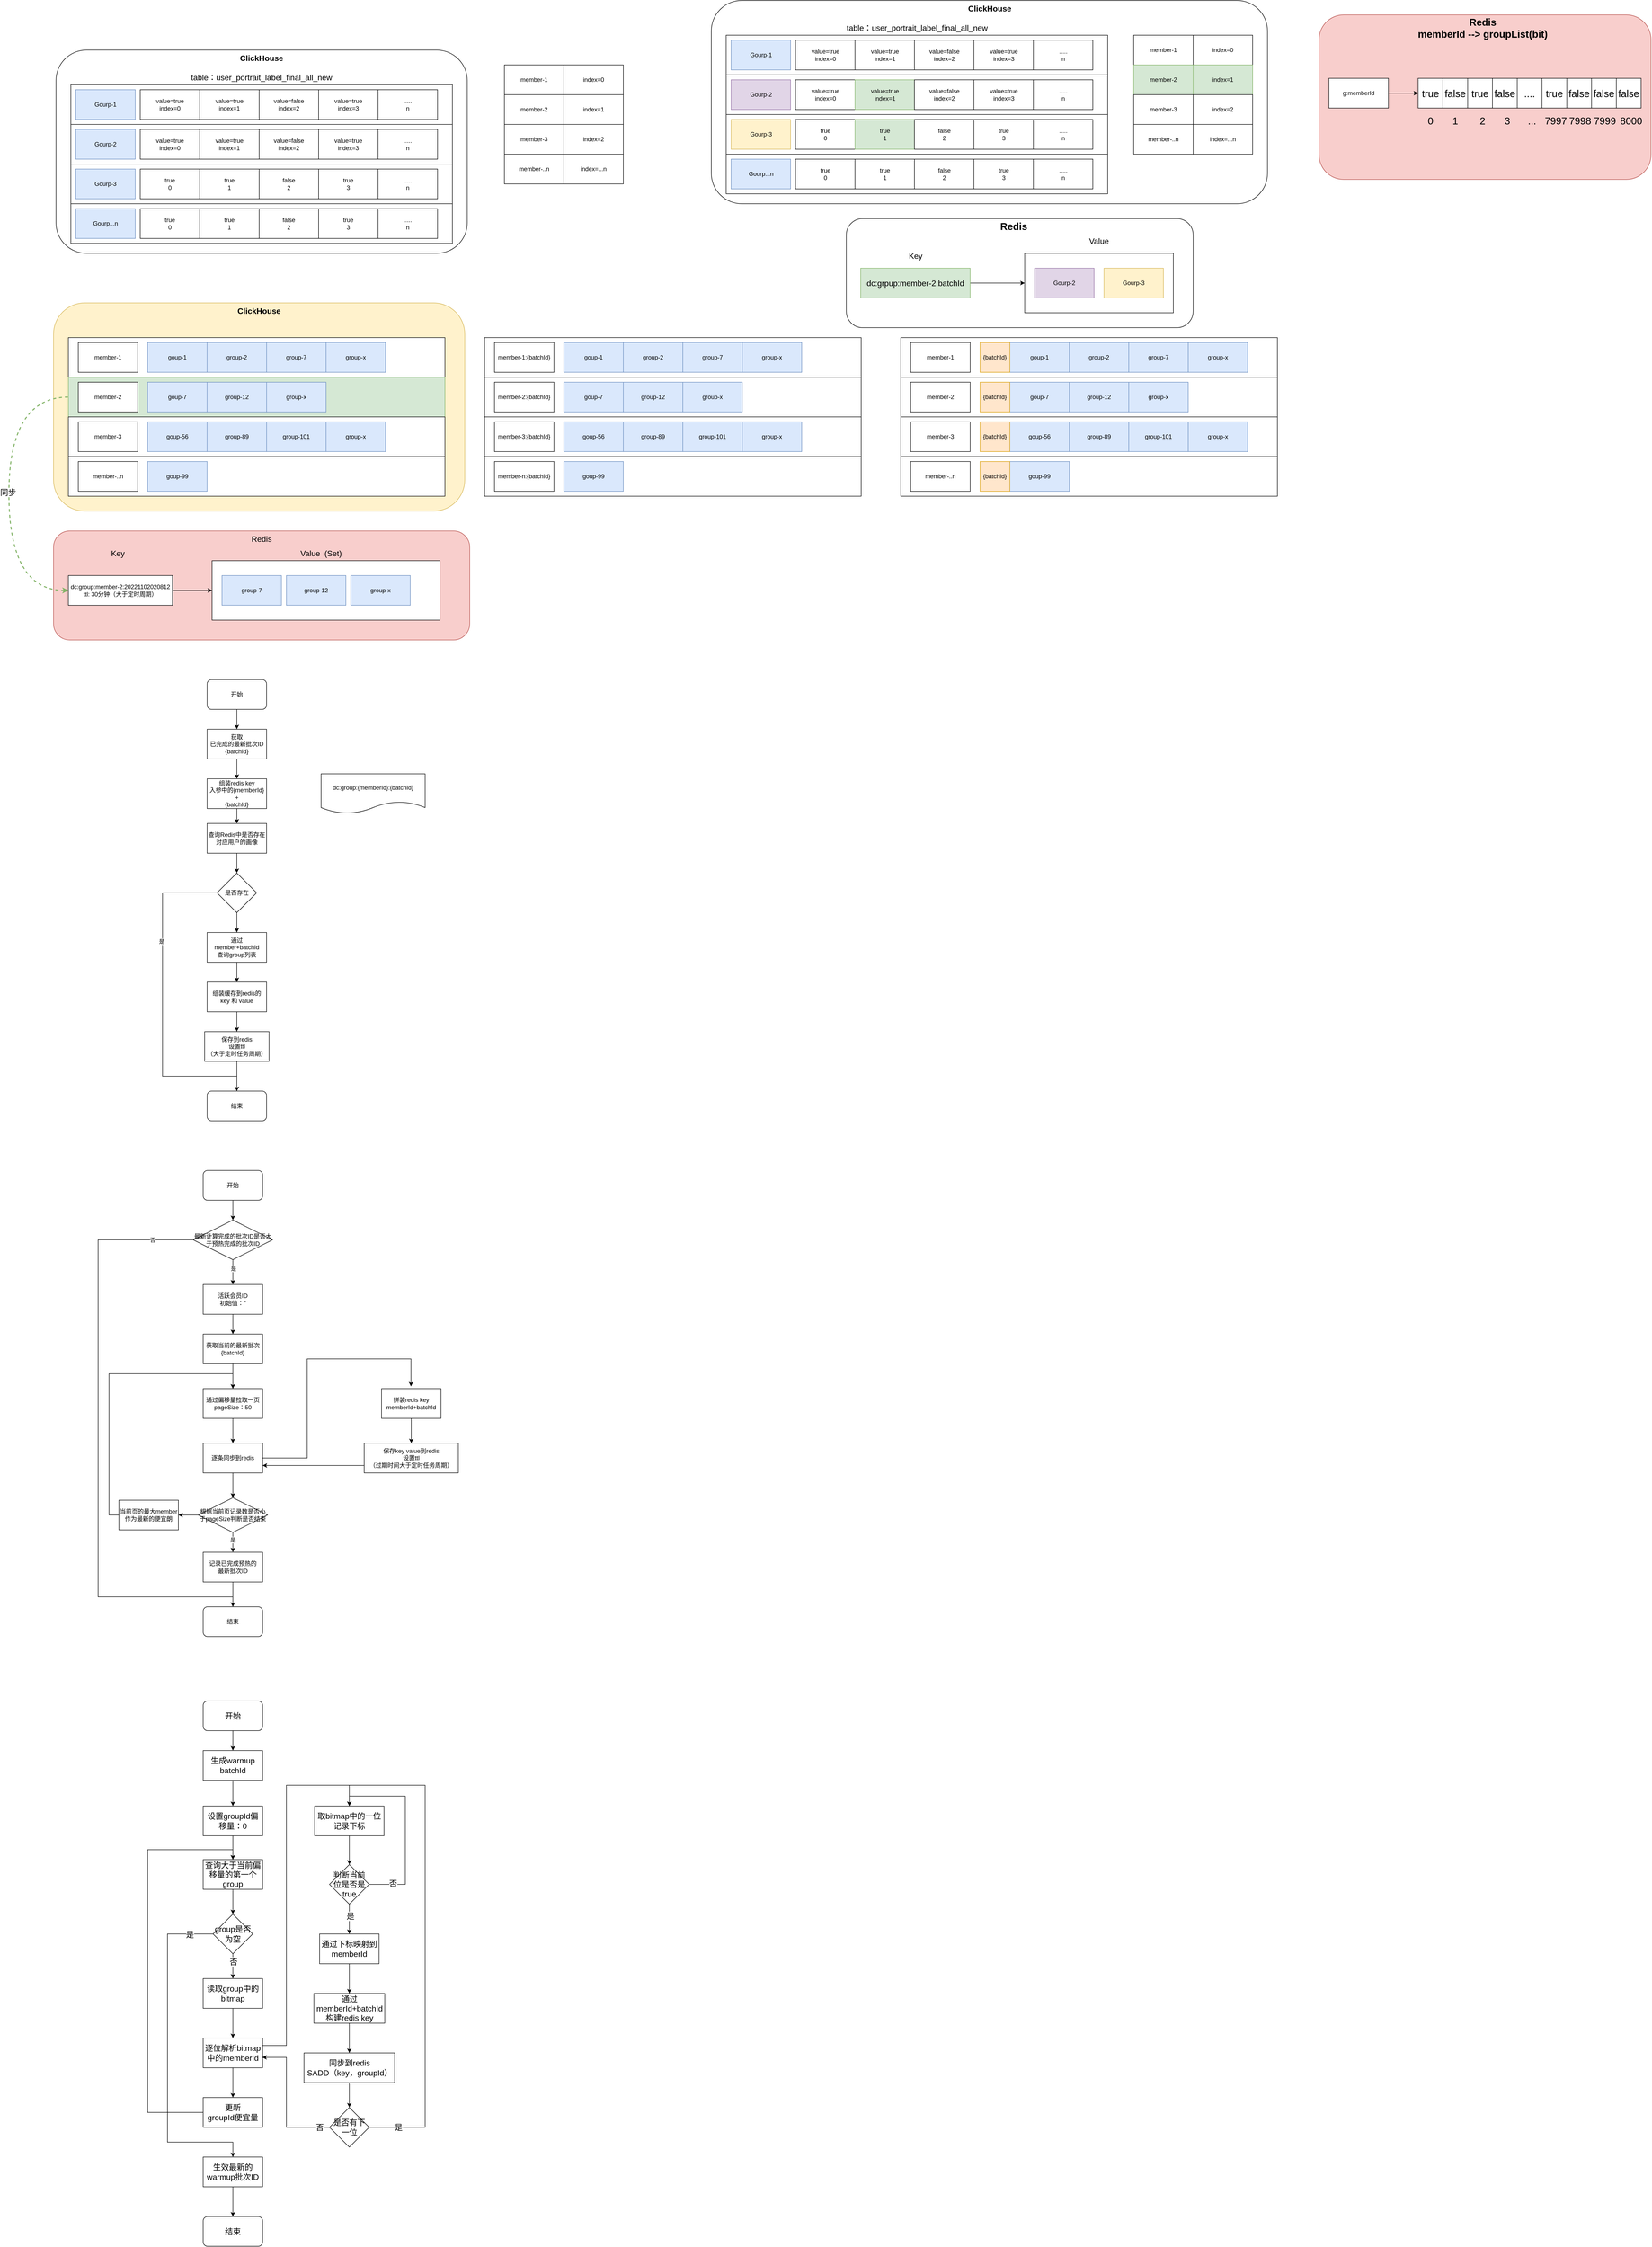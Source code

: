 <mxfile version="20.5.1" type="github">
  <diagram id="GxGMouDFHkgMhzsaOCU6" name="第 1 页">
    <mxGraphModel dx="1722" dy="575" grid="0" gridSize="10" guides="1" tooltips="1" connect="1" arrows="1" fold="1" page="1" pageScale="1" pageWidth="827" pageHeight="1169" math="0" shadow="0">
      <root>
        <mxCell id="0" />
        <mxCell id="1" parent="0" />
        <mxCell id="Yvmjrc3NYy1qL7YYw7nj-2" value="" style="rounded=1;whiteSpace=wrap;html=1;fillColor=#f8cecc;strokeColor=#b85450;" vertex="1" parent="1">
          <mxGeometry x="2564" y="149" width="670" height="332" as="geometry" />
        </mxCell>
        <mxCell id="ymVFFXbmdIwkiD_EwIhI-300" value="" style="rounded=1;whiteSpace=wrap;html=1;fontSize=16;fillColor=none;" parent="1" vertex="1">
          <mxGeometry x="1610" y="560" width="700" height="220" as="geometry" />
        </mxCell>
        <mxCell id="ymVFFXbmdIwkiD_EwIhI-184" value="Redis" style="rounded=1;whiteSpace=wrap;html=1;fontSize=16;verticalAlign=top;fillColor=#f8cecc;strokeColor=#b85450;" parent="1" vertex="1">
          <mxGeometry x="10" y="1190" width="840" height="220" as="geometry" />
        </mxCell>
        <mxCell id="ymVFFXbmdIwkiD_EwIhI-183" value="ClickHouse" style="rounded=1;whiteSpace=wrap;html=1;verticalAlign=top;fontStyle=1;fontSize=16;fillColor=#fff2cc;strokeColor=#d6b656;" parent="1" vertex="1">
          <mxGeometry x="10" y="730" width="830" height="420" as="geometry" />
        </mxCell>
        <mxCell id="ymVFFXbmdIwkiD_EwIhI-59" value="" style="rounded=0;whiteSpace=wrap;html=1;" parent="1" vertex="1">
          <mxGeometry x="40" y="800" width="760" height="80" as="geometry" />
        </mxCell>
        <mxCell id="ymVFFXbmdIwkiD_EwIhI-60" value="member-1" style="rounded=0;whiteSpace=wrap;html=1;" parent="1" vertex="1">
          <mxGeometry x="60" y="810" width="120" height="60" as="geometry" />
        </mxCell>
        <mxCell id="ymVFFXbmdIwkiD_EwIhI-61" value="goup-1" style="rounded=0;whiteSpace=wrap;html=1;fillColor=#dae8fc;strokeColor=#6c8ebf;" parent="1" vertex="1">
          <mxGeometry x="200" y="810" width="120" height="60" as="geometry" />
        </mxCell>
        <mxCell id="ymVFFXbmdIwkiD_EwIhI-62" value="group-2" style="rounded=0;whiteSpace=wrap;html=1;fillColor=#dae8fc;strokeColor=#6c8ebf;" parent="1" vertex="1">
          <mxGeometry x="320" y="810" width="120" height="60" as="geometry" />
        </mxCell>
        <mxCell id="ymVFFXbmdIwkiD_EwIhI-63" value="group-7" style="rounded=0;whiteSpace=wrap;html=1;fillColor=#dae8fc;strokeColor=#6c8ebf;" parent="1" vertex="1">
          <mxGeometry x="440" y="810" width="120" height="60" as="geometry" />
        </mxCell>
        <mxCell id="ymVFFXbmdIwkiD_EwIhI-64" value="group-x" style="rounded=0;whiteSpace=wrap;html=1;fillColor=#dae8fc;strokeColor=#6c8ebf;" parent="1" vertex="1">
          <mxGeometry x="560" y="810" width="120" height="60" as="geometry" />
        </mxCell>
        <mxCell id="ymVFFXbmdIwkiD_EwIhI-65" value="" style="rounded=0;whiteSpace=wrap;html=1;fillColor=#d5e8d4;strokeColor=#82b366;" parent="1" vertex="1">
          <mxGeometry x="40" y="880" width="760" height="80" as="geometry" />
        </mxCell>
        <mxCell id="ymVFFXbmdIwkiD_EwIhI-66" value="member-2" style="rounded=0;whiteSpace=wrap;html=1;" parent="1" vertex="1">
          <mxGeometry x="60" y="890" width="120" height="60" as="geometry" />
        </mxCell>
        <mxCell id="ymVFFXbmdIwkiD_EwIhI-67" value="goup-7" style="rounded=0;whiteSpace=wrap;html=1;fillColor=#dae8fc;strokeColor=#6c8ebf;" parent="1" vertex="1">
          <mxGeometry x="200" y="890" width="120" height="60" as="geometry" />
        </mxCell>
        <mxCell id="ymVFFXbmdIwkiD_EwIhI-68" value="group-12" style="rounded=0;whiteSpace=wrap;html=1;fillColor=#dae8fc;strokeColor=#6c8ebf;" parent="1" vertex="1">
          <mxGeometry x="320" y="890" width="120" height="60" as="geometry" />
        </mxCell>
        <mxCell id="ymVFFXbmdIwkiD_EwIhI-70" value="group-x" style="rounded=0;whiteSpace=wrap;html=1;fillColor=#dae8fc;strokeColor=#6c8ebf;" parent="1" vertex="1">
          <mxGeometry x="440" y="890" width="120" height="60" as="geometry" />
        </mxCell>
        <mxCell id="ymVFFXbmdIwkiD_EwIhI-71" value="" style="rounded=0;whiteSpace=wrap;html=1;" parent="1" vertex="1">
          <mxGeometry x="40" y="960" width="760" height="80" as="geometry" />
        </mxCell>
        <mxCell id="ymVFFXbmdIwkiD_EwIhI-72" value="member-3" style="rounded=0;whiteSpace=wrap;html=1;" parent="1" vertex="1">
          <mxGeometry x="60" y="970" width="120" height="60" as="geometry" />
        </mxCell>
        <mxCell id="ymVFFXbmdIwkiD_EwIhI-73" value="goup-56" style="rounded=0;whiteSpace=wrap;html=1;fillColor=#dae8fc;strokeColor=#6c8ebf;" parent="1" vertex="1">
          <mxGeometry x="200" y="970" width="120" height="60" as="geometry" />
        </mxCell>
        <mxCell id="ymVFFXbmdIwkiD_EwIhI-74" value="group-89" style="rounded=0;whiteSpace=wrap;html=1;fillColor=#dae8fc;strokeColor=#6c8ebf;" parent="1" vertex="1">
          <mxGeometry x="320" y="970" width="120" height="60" as="geometry" />
        </mxCell>
        <mxCell id="ymVFFXbmdIwkiD_EwIhI-75" value="group-101" style="rounded=0;whiteSpace=wrap;html=1;fillColor=#dae8fc;strokeColor=#6c8ebf;" parent="1" vertex="1">
          <mxGeometry x="440" y="970" width="120" height="60" as="geometry" />
        </mxCell>
        <mxCell id="ymVFFXbmdIwkiD_EwIhI-76" value="group-x" style="rounded=0;whiteSpace=wrap;html=1;fillColor=#dae8fc;strokeColor=#6c8ebf;" parent="1" vertex="1">
          <mxGeometry x="560" y="970" width="120" height="60" as="geometry" />
        </mxCell>
        <mxCell id="ymVFFXbmdIwkiD_EwIhI-77" value="" style="rounded=0;whiteSpace=wrap;html=1;" parent="1" vertex="1">
          <mxGeometry x="40" y="1040" width="760" height="80" as="geometry" />
        </mxCell>
        <mxCell id="ymVFFXbmdIwkiD_EwIhI-78" value="member-..n" style="rounded=0;whiteSpace=wrap;html=1;" parent="1" vertex="1">
          <mxGeometry x="60" y="1050" width="120" height="60" as="geometry" />
        </mxCell>
        <mxCell id="ymVFFXbmdIwkiD_EwIhI-79" value="goup-99" style="rounded=0;whiteSpace=wrap;html=1;fillColor=#dae8fc;strokeColor=#6c8ebf;" parent="1" vertex="1">
          <mxGeometry x="200" y="1050" width="120" height="60" as="geometry" />
        </mxCell>
        <mxCell id="ymVFFXbmdIwkiD_EwIhI-85" style="edgeStyle=orthogonalEdgeStyle;rounded=0;orthogonalLoop=1;jettySize=auto;html=1;entryX=0;entryY=0.5;entryDx=0;entryDy=0;" parent="1" source="ymVFFXbmdIwkiD_EwIhI-83" target="ymVFFXbmdIwkiD_EwIhI-84" edge="1">
          <mxGeometry relative="1" as="geometry" />
        </mxCell>
        <mxCell id="ymVFFXbmdIwkiD_EwIhI-187" style="edgeStyle=orthogonalEdgeStyle;rounded=0;orthogonalLoop=1;jettySize=auto;html=1;fontSize=16;curved=1;exitX=0;exitY=0.5;exitDx=0;exitDy=0;startArrow=classic;startFill=1;dashed=1;endArrow=none;endFill=0;fillColor=#d5e8d4;strokeColor=#82b366;strokeWidth=2;" parent="1" source="ymVFFXbmdIwkiD_EwIhI-83" edge="1">
          <mxGeometry relative="1" as="geometry">
            <mxPoint x="40" y="920" as="targetPoint" />
            <Array as="points">
              <mxPoint x="-80" y="1310" />
              <mxPoint x="-80" y="920" />
            </Array>
          </mxGeometry>
        </mxCell>
        <mxCell id="ymVFFXbmdIwkiD_EwIhI-188" value="同步" style="edgeLabel;html=1;align=center;verticalAlign=middle;resizable=0;points=[];fontSize=16;" parent="ymVFFXbmdIwkiD_EwIhI-187" vertex="1" connectable="0">
          <mxGeometry x="0.009" y="2" relative="1" as="geometry">
            <mxPoint as="offset" />
          </mxGeometry>
        </mxCell>
        <mxCell id="ymVFFXbmdIwkiD_EwIhI-83" value="dc:group:member-2:20221102020812&lt;br&gt;ttl: 30分钟（大于定时周期）" style="rounded=0;whiteSpace=wrap;html=1;" parent="1" vertex="1">
          <mxGeometry x="40" y="1280" width="210" height="60" as="geometry" />
        </mxCell>
        <mxCell id="ymVFFXbmdIwkiD_EwIhI-84" value="" style="rounded=0;whiteSpace=wrap;html=1;" parent="1" vertex="1">
          <mxGeometry x="330" y="1250" width="460" height="120" as="geometry" />
        </mxCell>
        <mxCell id="ymVFFXbmdIwkiD_EwIhI-86" value="group-7" style="rounded=0;whiteSpace=wrap;html=1;fillColor=#dae8fc;strokeColor=#6c8ebf;" parent="1" vertex="1">
          <mxGeometry x="350" y="1280" width="120" height="60" as="geometry" />
        </mxCell>
        <mxCell id="ymVFFXbmdIwkiD_EwIhI-87" value="group-12" style="rounded=0;whiteSpace=wrap;html=1;fillColor=#dae8fc;strokeColor=#6c8ebf;" parent="1" vertex="1">
          <mxGeometry x="480" y="1280" width="120" height="60" as="geometry" />
        </mxCell>
        <mxCell id="ymVFFXbmdIwkiD_EwIhI-88" value="group-x" style="rounded=0;whiteSpace=wrap;html=1;fillColor=#dae8fc;strokeColor=#6c8ebf;" parent="1" vertex="1">
          <mxGeometry x="610" y="1280" width="120" height="60" as="geometry" />
        </mxCell>
        <mxCell id="ymVFFXbmdIwkiD_EwIhI-96" style="edgeStyle=orthogonalEdgeStyle;rounded=0;orthogonalLoop=1;jettySize=auto;html=1;entryX=0.5;entryY=0;entryDx=0;entryDy=0;" parent="1" source="ymVFFXbmdIwkiD_EwIhI-89" target="ymVFFXbmdIwkiD_EwIhI-90" edge="1">
          <mxGeometry relative="1" as="geometry" />
        </mxCell>
        <mxCell id="ymVFFXbmdIwkiD_EwIhI-89" value="开始" style="rounded=1;whiteSpace=wrap;html=1;" parent="1" vertex="1">
          <mxGeometry x="320" y="1490" width="120" height="60" as="geometry" />
        </mxCell>
        <mxCell id="ymVFFXbmdIwkiD_EwIhI-97" style="edgeStyle=orthogonalEdgeStyle;rounded=0;orthogonalLoop=1;jettySize=auto;html=1;entryX=0.5;entryY=0;entryDx=0;entryDy=0;" parent="1" source="ymVFFXbmdIwkiD_EwIhI-90" target="ymVFFXbmdIwkiD_EwIhI-91" edge="1">
          <mxGeometry relative="1" as="geometry" />
        </mxCell>
        <mxCell id="ymVFFXbmdIwkiD_EwIhI-90" value="获取&lt;br&gt;已完成的最新批次ID&lt;br&gt;{batchId}" style="rounded=0;whiteSpace=wrap;html=1;" parent="1" vertex="1">
          <mxGeometry x="320" y="1590" width="120" height="60" as="geometry" />
        </mxCell>
        <mxCell id="ymVFFXbmdIwkiD_EwIhI-98" style="edgeStyle=orthogonalEdgeStyle;rounded=0;orthogonalLoop=1;jettySize=auto;html=1;entryX=0.5;entryY=0;entryDx=0;entryDy=0;" parent="1" source="ymVFFXbmdIwkiD_EwIhI-91" target="ymVFFXbmdIwkiD_EwIhI-93" edge="1">
          <mxGeometry relative="1" as="geometry" />
        </mxCell>
        <mxCell id="ymVFFXbmdIwkiD_EwIhI-91" value="组装redis key&lt;br&gt;入参中的{memberId}&lt;br&gt;+&lt;br&gt;{batchId}" style="rounded=0;whiteSpace=wrap;html=1;" parent="1" vertex="1">
          <mxGeometry x="320" y="1690" width="120" height="60" as="geometry" />
        </mxCell>
        <mxCell id="ymVFFXbmdIwkiD_EwIhI-92" value="dc:group:{memberId}:{batchId}" style="shape=document;whiteSpace=wrap;html=1;boundedLbl=1;" parent="1" vertex="1">
          <mxGeometry x="550" y="1680" width="210" height="80" as="geometry" />
        </mxCell>
        <mxCell id="ymVFFXbmdIwkiD_EwIhI-99" style="edgeStyle=orthogonalEdgeStyle;rounded=0;orthogonalLoop=1;jettySize=auto;html=1;entryX=0.5;entryY=0;entryDx=0;entryDy=0;" parent="1" source="ymVFFXbmdIwkiD_EwIhI-93" target="ymVFFXbmdIwkiD_EwIhI-94" edge="1">
          <mxGeometry relative="1" as="geometry" />
        </mxCell>
        <mxCell id="ymVFFXbmdIwkiD_EwIhI-93" value="查询Redis中是否存在对应用户的画像" style="rounded=0;whiteSpace=wrap;html=1;" parent="1" vertex="1">
          <mxGeometry x="320" y="1780" width="120" height="60" as="geometry" />
        </mxCell>
        <mxCell id="ymVFFXbmdIwkiD_EwIhI-100" style="edgeStyle=orthogonalEdgeStyle;rounded=0;orthogonalLoop=1;jettySize=auto;html=1;entryX=0.5;entryY=0;entryDx=0;entryDy=0;" parent="1" source="ymVFFXbmdIwkiD_EwIhI-94" target="ymVFFXbmdIwkiD_EwIhI-95" edge="1">
          <mxGeometry relative="1" as="geometry">
            <Array as="points">
              <mxPoint x="230" y="1920" />
              <mxPoint x="230" y="2290" />
              <mxPoint x="380" y="2290" />
            </Array>
          </mxGeometry>
        </mxCell>
        <mxCell id="ymVFFXbmdIwkiD_EwIhI-101" value="是" style="edgeLabel;html=1;align=center;verticalAlign=middle;resizable=0;points=[];" parent="ymVFFXbmdIwkiD_EwIhI-100" vertex="1" connectable="0">
          <mxGeometry x="-0.37" y="-2" relative="1" as="geometry">
            <mxPoint as="offset" />
          </mxGeometry>
        </mxCell>
        <mxCell id="ymVFFXbmdIwkiD_EwIhI-147" style="edgeStyle=orthogonalEdgeStyle;rounded=0;orthogonalLoop=1;jettySize=auto;html=1;entryX=0.5;entryY=0;entryDx=0;entryDy=0;" parent="1" source="ymVFFXbmdIwkiD_EwIhI-94" target="ymVFFXbmdIwkiD_EwIhI-102" edge="1">
          <mxGeometry relative="1" as="geometry" />
        </mxCell>
        <mxCell id="ymVFFXbmdIwkiD_EwIhI-94" value="是否存在" style="rhombus;whiteSpace=wrap;html=1;" parent="1" vertex="1">
          <mxGeometry x="340" y="1880" width="80" height="80" as="geometry" />
        </mxCell>
        <mxCell id="ymVFFXbmdIwkiD_EwIhI-95" value="结束" style="rounded=1;whiteSpace=wrap;html=1;" parent="1" vertex="1">
          <mxGeometry x="320" y="2320" width="120" height="60" as="geometry" />
        </mxCell>
        <mxCell id="ymVFFXbmdIwkiD_EwIhI-149" style="edgeStyle=orthogonalEdgeStyle;rounded=0;orthogonalLoop=1;jettySize=auto;html=1;entryX=0.5;entryY=0;entryDx=0;entryDy=0;" parent="1" source="ymVFFXbmdIwkiD_EwIhI-102" target="ymVFFXbmdIwkiD_EwIhI-148" edge="1">
          <mxGeometry relative="1" as="geometry" />
        </mxCell>
        <mxCell id="ymVFFXbmdIwkiD_EwIhI-102" value="通过&lt;br&gt;member+batchId&lt;br&gt;查询group列表" style="rounded=0;whiteSpace=wrap;html=1;" parent="1" vertex="1">
          <mxGeometry x="320" y="2000" width="120" height="60" as="geometry" />
        </mxCell>
        <mxCell id="ymVFFXbmdIwkiD_EwIhI-103" value="" style="rounded=0;whiteSpace=wrap;html=1;" parent="1" vertex="1">
          <mxGeometry x="880" y="800" width="760" height="80" as="geometry" />
        </mxCell>
        <mxCell id="ymVFFXbmdIwkiD_EwIhI-104" value="member-1:{batchId}" style="rounded=0;whiteSpace=wrap;html=1;" parent="1" vertex="1">
          <mxGeometry x="900" y="810" width="120" height="60" as="geometry" />
        </mxCell>
        <mxCell id="ymVFFXbmdIwkiD_EwIhI-105" value="goup-1" style="rounded=0;whiteSpace=wrap;html=1;fillColor=#dae8fc;strokeColor=#6c8ebf;" parent="1" vertex="1">
          <mxGeometry x="1040" y="810" width="120" height="60" as="geometry" />
        </mxCell>
        <mxCell id="ymVFFXbmdIwkiD_EwIhI-106" value="group-2" style="rounded=0;whiteSpace=wrap;html=1;fillColor=#dae8fc;strokeColor=#6c8ebf;" parent="1" vertex="1">
          <mxGeometry x="1160" y="810" width="120" height="60" as="geometry" />
        </mxCell>
        <mxCell id="ymVFFXbmdIwkiD_EwIhI-107" value="group-7" style="rounded=0;whiteSpace=wrap;html=1;fillColor=#dae8fc;strokeColor=#6c8ebf;" parent="1" vertex="1">
          <mxGeometry x="1280" y="810" width="120" height="60" as="geometry" />
        </mxCell>
        <mxCell id="ymVFFXbmdIwkiD_EwIhI-108" value="group-x" style="rounded=0;whiteSpace=wrap;html=1;fillColor=#dae8fc;strokeColor=#6c8ebf;" parent="1" vertex="1">
          <mxGeometry x="1400" y="810" width="120" height="60" as="geometry" />
        </mxCell>
        <mxCell id="ymVFFXbmdIwkiD_EwIhI-109" value="" style="rounded=0;whiteSpace=wrap;html=1;" parent="1" vertex="1">
          <mxGeometry x="880" y="880" width="760" height="80" as="geometry" />
        </mxCell>
        <mxCell id="ymVFFXbmdIwkiD_EwIhI-110" value="member-2:{batchId}" style="rounded=0;whiteSpace=wrap;html=1;" parent="1" vertex="1">
          <mxGeometry x="900" y="890" width="120" height="60" as="geometry" />
        </mxCell>
        <mxCell id="ymVFFXbmdIwkiD_EwIhI-111" value="goup-7" style="rounded=0;whiteSpace=wrap;html=1;fillColor=#dae8fc;strokeColor=#6c8ebf;" parent="1" vertex="1">
          <mxGeometry x="1040" y="890" width="120" height="60" as="geometry" />
        </mxCell>
        <mxCell id="ymVFFXbmdIwkiD_EwIhI-112" value="group-12" style="rounded=0;whiteSpace=wrap;html=1;fillColor=#dae8fc;strokeColor=#6c8ebf;" parent="1" vertex="1">
          <mxGeometry x="1160" y="890" width="120" height="60" as="geometry" />
        </mxCell>
        <mxCell id="ymVFFXbmdIwkiD_EwIhI-113" value="group-x" style="rounded=0;whiteSpace=wrap;html=1;fillColor=#dae8fc;strokeColor=#6c8ebf;" parent="1" vertex="1">
          <mxGeometry x="1280" y="890" width="120" height="60" as="geometry" />
        </mxCell>
        <mxCell id="ymVFFXbmdIwkiD_EwIhI-114" value="" style="rounded=0;whiteSpace=wrap;html=1;" parent="1" vertex="1">
          <mxGeometry x="880" y="960" width="760" height="80" as="geometry" />
        </mxCell>
        <mxCell id="ymVFFXbmdIwkiD_EwIhI-115" value="member-3:{batchId}" style="rounded=0;whiteSpace=wrap;html=1;" parent="1" vertex="1">
          <mxGeometry x="900" y="970" width="120" height="60" as="geometry" />
        </mxCell>
        <mxCell id="ymVFFXbmdIwkiD_EwIhI-116" value="goup-56" style="rounded=0;whiteSpace=wrap;html=1;fillColor=#dae8fc;strokeColor=#6c8ebf;" parent="1" vertex="1">
          <mxGeometry x="1040" y="970" width="120" height="60" as="geometry" />
        </mxCell>
        <mxCell id="ymVFFXbmdIwkiD_EwIhI-117" value="group-89" style="rounded=0;whiteSpace=wrap;html=1;fillColor=#dae8fc;strokeColor=#6c8ebf;" parent="1" vertex="1">
          <mxGeometry x="1160" y="970" width="120" height="60" as="geometry" />
        </mxCell>
        <mxCell id="ymVFFXbmdIwkiD_EwIhI-118" value="group-101" style="rounded=0;whiteSpace=wrap;html=1;fillColor=#dae8fc;strokeColor=#6c8ebf;" parent="1" vertex="1">
          <mxGeometry x="1280" y="970" width="120" height="60" as="geometry" />
        </mxCell>
        <mxCell id="ymVFFXbmdIwkiD_EwIhI-119" value="group-x" style="rounded=0;whiteSpace=wrap;html=1;fillColor=#dae8fc;strokeColor=#6c8ebf;" parent="1" vertex="1">
          <mxGeometry x="1400" y="970" width="120" height="60" as="geometry" />
        </mxCell>
        <mxCell id="ymVFFXbmdIwkiD_EwIhI-120" value="" style="rounded=0;whiteSpace=wrap;html=1;" parent="1" vertex="1">
          <mxGeometry x="880" y="1040" width="760" height="80" as="geometry" />
        </mxCell>
        <mxCell id="ymVFFXbmdIwkiD_EwIhI-121" value="member-n:{batchId}" style="rounded=0;whiteSpace=wrap;html=1;" parent="1" vertex="1">
          <mxGeometry x="900" y="1050" width="120" height="60" as="geometry" />
        </mxCell>
        <mxCell id="ymVFFXbmdIwkiD_EwIhI-122" value="goup-99" style="rounded=0;whiteSpace=wrap;html=1;fillColor=#dae8fc;strokeColor=#6c8ebf;" parent="1" vertex="1">
          <mxGeometry x="1040" y="1050" width="120" height="60" as="geometry" />
        </mxCell>
        <mxCell id="ymVFFXbmdIwkiD_EwIhI-123" value="" style="rounded=0;whiteSpace=wrap;html=1;" parent="1" vertex="1">
          <mxGeometry x="1720" y="800" width="760" height="80" as="geometry" />
        </mxCell>
        <mxCell id="ymVFFXbmdIwkiD_EwIhI-124" value="member-1" style="rounded=0;whiteSpace=wrap;html=1;" parent="1" vertex="1">
          <mxGeometry x="1740" y="810" width="120" height="60" as="geometry" />
        </mxCell>
        <mxCell id="ymVFFXbmdIwkiD_EwIhI-125" value="goup-1" style="rounded=0;whiteSpace=wrap;html=1;fillColor=#dae8fc;strokeColor=#6c8ebf;" parent="1" vertex="1">
          <mxGeometry x="1940" y="810" width="120" height="60" as="geometry" />
        </mxCell>
        <mxCell id="ymVFFXbmdIwkiD_EwIhI-126" value="group-2" style="rounded=0;whiteSpace=wrap;html=1;fillColor=#dae8fc;strokeColor=#6c8ebf;" parent="1" vertex="1">
          <mxGeometry x="2060" y="810" width="120" height="60" as="geometry" />
        </mxCell>
        <mxCell id="ymVFFXbmdIwkiD_EwIhI-127" value="group-7" style="rounded=0;whiteSpace=wrap;html=1;fillColor=#dae8fc;strokeColor=#6c8ebf;" parent="1" vertex="1">
          <mxGeometry x="2180" y="810" width="120" height="60" as="geometry" />
        </mxCell>
        <mxCell id="ymVFFXbmdIwkiD_EwIhI-128" value="group-x" style="rounded=0;whiteSpace=wrap;html=1;fillColor=#dae8fc;strokeColor=#6c8ebf;" parent="1" vertex="1">
          <mxGeometry x="2300" y="810" width="120" height="60" as="geometry" />
        </mxCell>
        <mxCell id="ymVFFXbmdIwkiD_EwIhI-129" value="" style="rounded=0;whiteSpace=wrap;html=1;" parent="1" vertex="1">
          <mxGeometry x="1720" y="880" width="760" height="80" as="geometry" />
        </mxCell>
        <mxCell id="ymVFFXbmdIwkiD_EwIhI-130" value="member-2" style="rounded=0;whiteSpace=wrap;html=1;" parent="1" vertex="1">
          <mxGeometry x="1740" y="890" width="120" height="60" as="geometry" />
        </mxCell>
        <mxCell id="ymVFFXbmdIwkiD_EwIhI-131" value="goup-7" style="rounded=0;whiteSpace=wrap;html=1;fillColor=#dae8fc;strokeColor=#6c8ebf;" parent="1" vertex="1">
          <mxGeometry x="1940" y="890" width="120" height="60" as="geometry" />
        </mxCell>
        <mxCell id="ymVFFXbmdIwkiD_EwIhI-132" value="group-12" style="rounded=0;whiteSpace=wrap;html=1;fillColor=#dae8fc;strokeColor=#6c8ebf;" parent="1" vertex="1">
          <mxGeometry x="2060" y="890" width="120" height="60" as="geometry" />
        </mxCell>
        <mxCell id="ymVFFXbmdIwkiD_EwIhI-133" value="group-x" style="rounded=0;whiteSpace=wrap;html=1;fillColor=#dae8fc;strokeColor=#6c8ebf;" parent="1" vertex="1">
          <mxGeometry x="2180" y="890" width="120" height="60" as="geometry" />
        </mxCell>
        <mxCell id="ymVFFXbmdIwkiD_EwIhI-134" value="" style="rounded=0;whiteSpace=wrap;html=1;" parent="1" vertex="1">
          <mxGeometry x="1720" y="960" width="760" height="80" as="geometry" />
        </mxCell>
        <mxCell id="ymVFFXbmdIwkiD_EwIhI-135" value="member-3" style="rounded=0;whiteSpace=wrap;html=1;" parent="1" vertex="1">
          <mxGeometry x="1740" y="970" width="120" height="60" as="geometry" />
        </mxCell>
        <mxCell id="ymVFFXbmdIwkiD_EwIhI-136" value="goup-56" style="rounded=0;whiteSpace=wrap;html=1;fillColor=#dae8fc;strokeColor=#6c8ebf;" parent="1" vertex="1">
          <mxGeometry x="1940" y="970" width="120" height="60" as="geometry" />
        </mxCell>
        <mxCell id="ymVFFXbmdIwkiD_EwIhI-137" value="group-89" style="rounded=0;whiteSpace=wrap;html=1;fillColor=#dae8fc;strokeColor=#6c8ebf;" parent="1" vertex="1">
          <mxGeometry x="2060" y="970" width="120" height="60" as="geometry" />
        </mxCell>
        <mxCell id="ymVFFXbmdIwkiD_EwIhI-138" value="group-101" style="rounded=0;whiteSpace=wrap;html=1;fillColor=#dae8fc;strokeColor=#6c8ebf;" parent="1" vertex="1">
          <mxGeometry x="2180" y="970" width="120" height="60" as="geometry" />
        </mxCell>
        <mxCell id="ymVFFXbmdIwkiD_EwIhI-139" value="group-x" style="rounded=0;whiteSpace=wrap;html=1;fillColor=#dae8fc;strokeColor=#6c8ebf;" parent="1" vertex="1">
          <mxGeometry x="2300" y="970" width="120" height="60" as="geometry" />
        </mxCell>
        <mxCell id="ymVFFXbmdIwkiD_EwIhI-140" value="" style="rounded=0;whiteSpace=wrap;html=1;" parent="1" vertex="1">
          <mxGeometry x="1720" y="1040" width="760" height="80" as="geometry" />
        </mxCell>
        <mxCell id="ymVFFXbmdIwkiD_EwIhI-141" value="member-..n" style="rounded=0;whiteSpace=wrap;html=1;" parent="1" vertex="1">
          <mxGeometry x="1740" y="1050" width="120" height="60" as="geometry" />
        </mxCell>
        <mxCell id="ymVFFXbmdIwkiD_EwIhI-142" value="goup-99" style="rounded=0;whiteSpace=wrap;html=1;fillColor=#dae8fc;strokeColor=#6c8ebf;" parent="1" vertex="1">
          <mxGeometry x="1940" y="1050" width="120" height="60" as="geometry" />
        </mxCell>
        <mxCell id="ymVFFXbmdIwkiD_EwIhI-143" value="{batchId}" style="rounded=0;whiteSpace=wrap;html=1;fillColor=#ffe6cc;strokeColor=#d79b00;" parent="1" vertex="1">
          <mxGeometry x="1880" y="810" width="60" height="60" as="geometry" />
        </mxCell>
        <mxCell id="ymVFFXbmdIwkiD_EwIhI-144" value="{batchId}" style="rounded=0;whiteSpace=wrap;html=1;fillColor=#ffe6cc;strokeColor=#d79b00;" parent="1" vertex="1">
          <mxGeometry x="1880" y="890" width="60" height="60" as="geometry" />
        </mxCell>
        <mxCell id="ymVFFXbmdIwkiD_EwIhI-145" value="{batchId}" style="rounded=0;whiteSpace=wrap;html=1;fillColor=#ffe6cc;strokeColor=#d79b00;" parent="1" vertex="1">
          <mxGeometry x="1880" y="970" width="60" height="60" as="geometry" />
        </mxCell>
        <mxCell id="ymVFFXbmdIwkiD_EwIhI-146" value="{batchId}" style="rounded=0;whiteSpace=wrap;html=1;fillColor=#ffe6cc;strokeColor=#d79b00;" parent="1" vertex="1">
          <mxGeometry x="1880" y="1050" width="60" height="60" as="geometry" />
        </mxCell>
        <mxCell id="ymVFFXbmdIwkiD_EwIhI-151" style="edgeStyle=orthogonalEdgeStyle;rounded=0;orthogonalLoop=1;jettySize=auto;html=1;entryX=0.5;entryY=0;entryDx=0;entryDy=0;" parent="1" source="ymVFFXbmdIwkiD_EwIhI-148" target="ymVFFXbmdIwkiD_EwIhI-150" edge="1">
          <mxGeometry relative="1" as="geometry" />
        </mxCell>
        <mxCell id="ymVFFXbmdIwkiD_EwIhI-148" value="组装缓存到redis的&lt;br&gt;key 和 value" style="rounded=0;whiteSpace=wrap;html=1;" parent="1" vertex="1">
          <mxGeometry x="320" y="2100" width="120" height="60" as="geometry" />
        </mxCell>
        <mxCell id="ymVFFXbmdIwkiD_EwIhI-152" style="edgeStyle=orthogonalEdgeStyle;rounded=0;orthogonalLoop=1;jettySize=auto;html=1;entryX=0.5;entryY=0;entryDx=0;entryDy=0;" parent="1" source="ymVFFXbmdIwkiD_EwIhI-150" target="ymVFFXbmdIwkiD_EwIhI-95" edge="1">
          <mxGeometry relative="1" as="geometry" />
        </mxCell>
        <mxCell id="ymVFFXbmdIwkiD_EwIhI-150" value="保存到redis&lt;br&gt;设置ttl&lt;br&gt;（大于定时任务周期）" style="rounded=0;whiteSpace=wrap;html=1;" parent="1" vertex="1">
          <mxGeometry x="315" y="2200" width="130" height="60" as="geometry" />
        </mxCell>
        <mxCell id="ymVFFXbmdIwkiD_EwIhI-180" style="edgeStyle=orthogonalEdgeStyle;rounded=0;orthogonalLoop=1;jettySize=auto;html=1;entryX=0.5;entryY=0;entryDx=0;entryDy=0;" parent="1" source="ymVFFXbmdIwkiD_EwIhI-153" target="ymVFFXbmdIwkiD_EwIhI-177" edge="1">
          <mxGeometry relative="1" as="geometry" />
        </mxCell>
        <mxCell id="ymVFFXbmdIwkiD_EwIhI-153" value="开始" style="rounded=1;whiteSpace=wrap;html=1;" parent="1" vertex="1">
          <mxGeometry x="312" y="2480" width="120" height="60" as="geometry" />
        </mxCell>
        <mxCell id="ymVFFXbmdIwkiD_EwIhI-174" style="edgeStyle=orthogonalEdgeStyle;rounded=0;orthogonalLoop=1;jettySize=auto;html=1;entryX=0.5;entryY=0;entryDx=0;entryDy=0;" parent="1" source="ymVFFXbmdIwkiD_EwIhI-154" target="ymVFFXbmdIwkiD_EwIhI-156" edge="1">
          <mxGeometry relative="1" as="geometry" />
        </mxCell>
        <mxCell id="ymVFFXbmdIwkiD_EwIhI-154" value="活跃会员ID&lt;br&gt;初始值：&#39;&#39;" style="rounded=0;whiteSpace=wrap;html=1;" parent="1" vertex="1">
          <mxGeometry x="312" y="2710" width="120" height="60" as="geometry" />
        </mxCell>
        <mxCell id="ymVFFXbmdIwkiD_EwIhI-172" style="edgeStyle=orthogonalEdgeStyle;rounded=0;orthogonalLoop=1;jettySize=auto;html=1;entryX=0.5;entryY=0;entryDx=0;entryDy=0;" parent="1" source="ymVFFXbmdIwkiD_EwIhI-155" target="ymVFFXbmdIwkiD_EwIhI-157" edge="1">
          <mxGeometry relative="1" as="geometry" />
        </mxCell>
        <mxCell id="ymVFFXbmdIwkiD_EwIhI-155" value="通过偏移量拉取一页&lt;br&gt;pageSize：50" style="rounded=0;whiteSpace=wrap;html=1;" parent="1" vertex="1">
          <mxGeometry x="312" y="2920" width="120" height="60" as="geometry" />
        </mxCell>
        <mxCell id="ymVFFXbmdIwkiD_EwIhI-175" style="edgeStyle=orthogonalEdgeStyle;rounded=0;orthogonalLoop=1;jettySize=auto;html=1;entryX=0.5;entryY=0;entryDx=0;entryDy=0;" parent="1" source="ymVFFXbmdIwkiD_EwIhI-156" target="ymVFFXbmdIwkiD_EwIhI-155" edge="1">
          <mxGeometry relative="1" as="geometry" />
        </mxCell>
        <mxCell id="ymVFFXbmdIwkiD_EwIhI-156" value="获取当前的最新批次&lt;br&gt;{batchId}" style="rounded=0;whiteSpace=wrap;html=1;" parent="1" vertex="1">
          <mxGeometry x="312" y="2810" width="120" height="60" as="geometry" />
        </mxCell>
        <mxCell id="ymVFFXbmdIwkiD_EwIhI-160" style="edgeStyle=orthogonalEdgeStyle;rounded=0;orthogonalLoop=1;jettySize=auto;html=1;entryX=0.495;entryY=-0.076;entryDx=0;entryDy=0;entryPerimeter=0;" parent="1" source="ymVFFXbmdIwkiD_EwIhI-157" target="ymVFFXbmdIwkiD_EwIhI-158" edge="1">
          <mxGeometry relative="1" as="geometry">
            <Array as="points">
              <mxPoint x="522" y="3060" />
              <mxPoint x="522" y="2860" />
              <mxPoint x="731" y="2860" />
            </Array>
          </mxGeometry>
        </mxCell>
        <mxCell id="ymVFFXbmdIwkiD_EwIhI-173" style="edgeStyle=orthogonalEdgeStyle;rounded=0;orthogonalLoop=1;jettySize=auto;html=1;entryX=0.5;entryY=0;entryDx=0;entryDy=0;" parent="1" source="ymVFFXbmdIwkiD_EwIhI-157" target="ymVFFXbmdIwkiD_EwIhI-163" edge="1">
          <mxGeometry relative="1" as="geometry" />
        </mxCell>
        <mxCell id="ymVFFXbmdIwkiD_EwIhI-157" value="逐条同步到redis" style="rounded=0;whiteSpace=wrap;html=1;" parent="1" vertex="1">
          <mxGeometry x="312" y="3030" width="120" height="60" as="geometry" />
        </mxCell>
        <mxCell id="ymVFFXbmdIwkiD_EwIhI-161" style="edgeStyle=orthogonalEdgeStyle;rounded=0;orthogonalLoop=1;jettySize=auto;html=1;entryX=0.5;entryY=0;entryDx=0;entryDy=0;" parent="1" source="ymVFFXbmdIwkiD_EwIhI-158" target="ymVFFXbmdIwkiD_EwIhI-159" edge="1">
          <mxGeometry relative="1" as="geometry" />
        </mxCell>
        <mxCell id="ymVFFXbmdIwkiD_EwIhI-158" value="拼装redis key&lt;br&gt;memberId+batchId" style="rounded=0;whiteSpace=wrap;html=1;" parent="1" vertex="1">
          <mxGeometry x="672" y="2920" width="120" height="60" as="geometry" />
        </mxCell>
        <mxCell id="ymVFFXbmdIwkiD_EwIhI-162" style="edgeStyle=orthogonalEdgeStyle;rounded=0;orthogonalLoop=1;jettySize=auto;html=1;entryX=1;entryY=0.75;entryDx=0;entryDy=0;exitX=0;exitY=0.75;exitDx=0;exitDy=0;" parent="1" source="ymVFFXbmdIwkiD_EwIhI-159" target="ymVFFXbmdIwkiD_EwIhI-157" edge="1">
          <mxGeometry relative="1" as="geometry" />
        </mxCell>
        <mxCell id="ymVFFXbmdIwkiD_EwIhI-159" value="保存key value到redis&lt;br&gt;设置ttl&lt;br&gt;（过期时间大于定时任务周期）" style="rounded=0;whiteSpace=wrap;html=1;" parent="1" vertex="1">
          <mxGeometry x="637" y="3030" width="190" height="60" as="geometry" />
        </mxCell>
        <mxCell id="ymVFFXbmdIwkiD_EwIhI-167" style="edgeStyle=orthogonalEdgeStyle;rounded=0;orthogonalLoop=1;jettySize=auto;html=1;" parent="1" source="ymVFFXbmdIwkiD_EwIhI-163" target="ymVFFXbmdIwkiD_EwIhI-165" edge="1">
          <mxGeometry relative="1" as="geometry" />
        </mxCell>
        <mxCell id="ymVFFXbmdIwkiD_EwIhI-168" value="是" style="edgeLabel;html=1;align=center;verticalAlign=middle;resizable=0;points=[];" parent="ymVFFXbmdIwkiD_EwIhI-167" vertex="1" connectable="0">
          <mxGeometry x="-0.282" relative="1" as="geometry">
            <mxPoint as="offset" />
          </mxGeometry>
        </mxCell>
        <mxCell id="ymVFFXbmdIwkiD_EwIhI-169" style="edgeStyle=orthogonalEdgeStyle;rounded=0;orthogonalLoop=1;jettySize=auto;html=1;" parent="1" source="ymVFFXbmdIwkiD_EwIhI-163" target="ymVFFXbmdIwkiD_EwIhI-170" edge="1">
          <mxGeometry relative="1" as="geometry">
            <mxPoint x="202" y="3175" as="targetPoint" />
          </mxGeometry>
        </mxCell>
        <mxCell id="ymVFFXbmdIwkiD_EwIhI-163" value="根据当前页记录数是否小于pageSize判断是否结束" style="rhombus;whiteSpace=wrap;html=1;" parent="1" vertex="1">
          <mxGeometry x="302" y="3140" width="140" height="70" as="geometry" />
        </mxCell>
        <mxCell id="ymVFFXbmdIwkiD_EwIhI-164" value="结束" style="rounded=1;whiteSpace=wrap;html=1;" parent="1" vertex="1">
          <mxGeometry x="312" y="3360" width="120" height="60" as="geometry" />
        </mxCell>
        <mxCell id="ymVFFXbmdIwkiD_EwIhI-176" style="edgeStyle=orthogonalEdgeStyle;rounded=0;orthogonalLoop=1;jettySize=auto;html=1;entryX=0.5;entryY=0;entryDx=0;entryDy=0;" parent="1" source="ymVFFXbmdIwkiD_EwIhI-165" target="ymVFFXbmdIwkiD_EwIhI-164" edge="1">
          <mxGeometry relative="1" as="geometry" />
        </mxCell>
        <mxCell id="ymVFFXbmdIwkiD_EwIhI-165" value="记录已完成预热的&lt;br&gt;最新批次ID" style="rounded=0;whiteSpace=wrap;html=1;" parent="1" vertex="1">
          <mxGeometry x="312" y="3250" width="120" height="60" as="geometry" />
        </mxCell>
        <mxCell id="ymVFFXbmdIwkiD_EwIhI-171" style="edgeStyle=orthogonalEdgeStyle;rounded=0;orthogonalLoop=1;jettySize=auto;html=1;entryX=0.5;entryY=0;entryDx=0;entryDy=0;exitX=0;exitY=0.5;exitDx=0;exitDy=0;" parent="1" source="ymVFFXbmdIwkiD_EwIhI-170" target="ymVFFXbmdIwkiD_EwIhI-155" edge="1">
          <mxGeometry relative="1" as="geometry">
            <Array as="points">
              <mxPoint x="122" y="3175" />
              <mxPoint x="122" y="2890" />
              <mxPoint x="372" y="2890" />
            </Array>
          </mxGeometry>
        </mxCell>
        <mxCell id="ymVFFXbmdIwkiD_EwIhI-170" value="当前页的最大member作为最新的便宜朗" style="rounded=0;whiteSpace=wrap;html=1;" parent="1" vertex="1">
          <mxGeometry x="142" y="3145" width="120" height="60" as="geometry" />
        </mxCell>
        <mxCell id="ymVFFXbmdIwkiD_EwIhI-178" style="edgeStyle=orthogonalEdgeStyle;rounded=0;orthogonalLoop=1;jettySize=auto;html=1;entryX=0.5;entryY=0;entryDx=0;entryDy=0;" parent="1" source="ymVFFXbmdIwkiD_EwIhI-177" target="ymVFFXbmdIwkiD_EwIhI-154" edge="1">
          <mxGeometry relative="1" as="geometry" />
        </mxCell>
        <mxCell id="ymVFFXbmdIwkiD_EwIhI-179" value="是" style="edgeLabel;html=1;align=center;verticalAlign=middle;resizable=0;points=[];" parent="ymVFFXbmdIwkiD_EwIhI-178" vertex="1" connectable="0">
          <mxGeometry x="-0.297" y="1" relative="1" as="geometry">
            <mxPoint as="offset" />
          </mxGeometry>
        </mxCell>
        <mxCell id="ymVFFXbmdIwkiD_EwIhI-181" style="edgeStyle=orthogonalEdgeStyle;rounded=0;orthogonalLoop=1;jettySize=auto;html=1;entryX=0.5;entryY=0;entryDx=0;entryDy=0;" parent="1" source="ymVFFXbmdIwkiD_EwIhI-177" target="ymVFFXbmdIwkiD_EwIhI-164" edge="1">
          <mxGeometry relative="1" as="geometry">
            <Array as="points">
              <mxPoint x="100" y="2620" />
              <mxPoint x="100" y="3340" />
              <mxPoint x="372" y="3340" />
            </Array>
          </mxGeometry>
        </mxCell>
        <mxCell id="ymVFFXbmdIwkiD_EwIhI-182" value="否" style="edgeLabel;html=1;align=center;verticalAlign=middle;resizable=0;points=[];" parent="ymVFFXbmdIwkiD_EwIhI-181" vertex="1" connectable="0">
          <mxGeometry x="-0.864" relative="1" as="geometry">
            <mxPoint as="offset" />
          </mxGeometry>
        </mxCell>
        <mxCell id="ymVFFXbmdIwkiD_EwIhI-177" value="最新计算完成的批次ID是否大于预热完成的批次ID" style="rhombus;whiteSpace=wrap;html=1;" parent="1" vertex="1">
          <mxGeometry x="292" y="2580" width="160" height="80" as="geometry" />
        </mxCell>
        <mxCell id="ymVFFXbmdIwkiD_EwIhI-185" value="Key" style="text;html=1;strokeColor=none;fillColor=none;align=center;verticalAlign=middle;whiteSpace=wrap;rounded=0;fontSize=16;" parent="1" vertex="1">
          <mxGeometry x="110" y="1220" width="60" height="30" as="geometry" />
        </mxCell>
        <mxCell id="ymVFFXbmdIwkiD_EwIhI-186" value="Value&amp;nbsp; (Set)" style="text;html=1;strokeColor=none;fillColor=none;align=center;verticalAlign=middle;whiteSpace=wrap;rounded=0;fontSize=16;" parent="1" vertex="1">
          <mxGeometry x="500" y="1220" width="100" height="30" as="geometry" />
        </mxCell>
        <mxCell id="ymVFFXbmdIwkiD_EwIhI-189" value="" style="group" parent="1" vertex="1" connectable="0">
          <mxGeometry x="920" y="250" width="240" height="240" as="geometry" />
        </mxCell>
        <mxCell id="ymVFFXbmdIwkiD_EwIhI-49" value="" style="group" parent="ymVFFXbmdIwkiD_EwIhI-189" vertex="1" connectable="0">
          <mxGeometry width="240" height="60" as="geometry" />
        </mxCell>
        <mxCell id="ymVFFXbmdIwkiD_EwIhI-46" value="member-1" style="rounded=0;whiteSpace=wrap;html=1;" parent="ymVFFXbmdIwkiD_EwIhI-49" vertex="1">
          <mxGeometry width="120" height="60" as="geometry" />
        </mxCell>
        <mxCell id="ymVFFXbmdIwkiD_EwIhI-47" value="index=0" style="rounded=0;whiteSpace=wrap;html=1;" parent="ymVFFXbmdIwkiD_EwIhI-49" vertex="1">
          <mxGeometry x="120" width="120" height="60" as="geometry" />
        </mxCell>
        <mxCell id="ymVFFXbmdIwkiD_EwIhI-50" value="" style="group" parent="ymVFFXbmdIwkiD_EwIhI-189" vertex="1" connectable="0">
          <mxGeometry y="60" width="240" height="60" as="geometry" />
        </mxCell>
        <mxCell id="ymVFFXbmdIwkiD_EwIhI-51" value="member-2" style="rounded=0;whiteSpace=wrap;html=1;" parent="ymVFFXbmdIwkiD_EwIhI-50" vertex="1">
          <mxGeometry width="120" height="60" as="geometry" />
        </mxCell>
        <mxCell id="ymVFFXbmdIwkiD_EwIhI-52" value="index=1" style="rounded=0;whiteSpace=wrap;html=1;" parent="ymVFFXbmdIwkiD_EwIhI-50" vertex="1">
          <mxGeometry x="120" width="120" height="60" as="geometry" />
        </mxCell>
        <mxCell id="ymVFFXbmdIwkiD_EwIhI-53" value="" style="group" parent="ymVFFXbmdIwkiD_EwIhI-189" vertex="1" connectable="0">
          <mxGeometry y="120" width="240" height="60" as="geometry" />
        </mxCell>
        <mxCell id="ymVFFXbmdIwkiD_EwIhI-54" value="member-3" style="rounded=0;whiteSpace=wrap;html=1;" parent="ymVFFXbmdIwkiD_EwIhI-53" vertex="1">
          <mxGeometry width="120" height="60" as="geometry" />
        </mxCell>
        <mxCell id="ymVFFXbmdIwkiD_EwIhI-55" value="index=2" style="rounded=0;whiteSpace=wrap;html=1;" parent="ymVFFXbmdIwkiD_EwIhI-53" vertex="1">
          <mxGeometry x="120" width="120" height="60" as="geometry" />
        </mxCell>
        <mxCell id="ymVFFXbmdIwkiD_EwIhI-56" value="" style="group" parent="ymVFFXbmdIwkiD_EwIhI-189" vertex="1" connectable="0">
          <mxGeometry y="180" width="240" height="60" as="geometry" />
        </mxCell>
        <mxCell id="ymVFFXbmdIwkiD_EwIhI-57" value="member-..n" style="rounded=0;whiteSpace=wrap;html=1;" parent="ymVFFXbmdIwkiD_EwIhI-56" vertex="1">
          <mxGeometry width="120" height="60" as="geometry" />
        </mxCell>
        <mxCell id="ymVFFXbmdIwkiD_EwIhI-58" value="index=...n" style="rounded=0;whiteSpace=wrap;html=1;" parent="ymVFFXbmdIwkiD_EwIhI-56" vertex="1">
          <mxGeometry x="120" width="120" height="60" as="geometry" />
        </mxCell>
        <mxCell id="ymVFFXbmdIwkiD_EwIhI-19" value="" style="group" parent="1" vertex="1" connectable="0">
          <mxGeometry x="50" y="300" width="800" height="350" as="geometry" />
        </mxCell>
        <mxCell id="ymVFFXbmdIwkiD_EwIhI-194" value="" style="group" parent="ymVFFXbmdIwkiD_EwIhI-19" vertex="1" connectable="0">
          <mxGeometry x="-5" y="70" width="770" height="80" as="geometry" />
        </mxCell>
        <mxCell id="ymVFFXbmdIwkiD_EwIhI-20" value="" style="rounded=0;whiteSpace=wrap;html=1;" parent="ymVFFXbmdIwkiD_EwIhI-194" vertex="1">
          <mxGeometry width="770" height="80" as="geometry" />
        </mxCell>
        <mxCell id="ymVFFXbmdIwkiD_EwIhI-21" value="Gourp-2" style="rounded=0;whiteSpace=wrap;html=1;fillColor=#dae8fc;strokeColor=#6c8ebf;" parent="ymVFFXbmdIwkiD_EwIhI-194" vertex="1">
          <mxGeometry x="10" y="10" width="120" height="60" as="geometry" />
        </mxCell>
        <mxCell id="ymVFFXbmdIwkiD_EwIhI-22" value="" style="rounded=0;whiteSpace=wrap;html=1;" parent="ymVFFXbmdIwkiD_EwIhI-194" vertex="1">
          <mxGeometry x="140" y="10" width="580" height="60" as="geometry" />
        </mxCell>
        <mxCell id="ymVFFXbmdIwkiD_EwIhI-23" value="value=true&lt;br&gt;index=0" style="rounded=0;whiteSpace=wrap;html=1;" parent="ymVFFXbmdIwkiD_EwIhI-194" vertex="1">
          <mxGeometry x="140" y="10" width="120" height="60" as="geometry" />
        </mxCell>
        <mxCell id="ymVFFXbmdIwkiD_EwIhI-24" value="value=true&lt;br&gt;index=1" style="rounded=0;whiteSpace=wrap;html=1;" parent="ymVFFXbmdIwkiD_EwIhI-194" vertex="1">
          <mxGeometry x="260" y="10" width="120" height="60" as="geometry" />
        </mxCell>
        <mxCell id="ymVFFXbmdIwkiD_EwIhI-25" value="value=false&lt;br&gt;index=2" style="rounded=0;whiteSpace=wrap;html=1;" parent="ymVFFXbmdIwkiD_EwIhI-194" vertex="1">
          <mxGeometry x="380" y="10" width="120" height="60" as="geometry" />
        </mxCell>
        <mxCell id="ymVFFXbmdIwkiD_EwIhI-26" value="value=true&lt;br&gt;index=3" style="rounded=0;whiteSpace=wrap;html=1;" parent="ymVFFXbmdIwkiD_EwIhI-194" vertex="1">
          <mxGeometry x="500" y="10" width="120" height="60" as="geometry" />
        </mxCell>
        <mxCell id="ymVFFXbmdIwkiD_EwIhI-27" value=".....&lt;br&gt;n" style="rounded=0;whiteSpace=wrap;html=1;" parent="ymVFFXbmdIwkiD_EwIhI-194" vertex="1">
          <mxGeometry x="620" y="10" width="120" height="60" as="geometry" />
        </mxCell>
        <mxCell id="ymVFFXbmdIwkiD_EwIhI-38" value="" style="rounded=0;whiteSpace=wrap;html=1;" parent="ymVFFXbmdIwkiD_EwIhI-19" vertex="1">
          <mxGeometry x="-5" y="230" width="770" height="80" as="geometry" />
        </mxCell>
        <mxCell id="ymVFFXbmdIwkiD_EwIhI-39" value="Gourp...n" style="rounded=0;whiteSpace=wrap;html=1;fillColor=#dae8fc;strokeColor=#6c8ebf;" parent="ymVFFXbmdIwkiD_EwIhI-19" vertex="1">
          <mxGeometry x="5" y="240" width="120" height="60" as="geometry" />
        </mxCell>
        <mxCell id="ymVFFXbmdIwkiD_EwIhI-40" value="" style="rounded=0;whiteSpace=wrap;html=1;" parent="ymVFFXbmdIwkiD_EwIhI-19" vertex="1">
          <mxGeometry x="135" y="240" width="580" height="60" as="geometry" />
        </mxCell>
        <mxCell id="ymVFFXbmdIwkiD_EwIhI-41" value="true&lt;br&gt;0" style="rounded=0;whiteSpace=wrap;html=1;" parent="ymVFFXbmdIwkiD_EwIhI-19" vertex="1">
          <mxGeometry x="135" y="240" width="120" height="60" as="geometry" />
        </mxCell>
        <mxCell id="ymVFFXbmdIwkiD_EwIhI-42" value="true&lt;br&gt;1" style="rounded=0;whiteSpace=wrap;html=1;" parent="ymVFFXbmdIwkiD_EwIhI-19" vertex="1">
          <mxGeometry x="255" y="240" width="120" height="60" as="geometry" />
        </mxCell>
        <mxCell id="ymVFFXbmdIwkiD_EwIhI-43" value="false&lt;br&gt;2" style="rounded=0;whiteSpace=wrap;html=1;" parent="ymVFFXbmdIwkiD_EwIhI-19" vertex="1">
          <mxGeometry x="375" y="240" width="120" height="60" as="geometry" />
        </mxCell>
        <mxCell id="ymVFFXbmdIwkiD_EwIhI-44" value="true&lt;br&gt;3" style="rounded=0;whiteSpace=wrap;html=1;" parent="ymVFFXbmdIwkiD_EwIhI-19" vertex="1">
          <mxGeometry x="495" y="240" width="120" height="60" as="geometry" />
        </mxCell>
        <mxCell id="ymVFFXbmdIwkiD_EwIhI-45" value=".....&lt;br&gt;n" style="rounded=0;whiteSpace=wrap;html=1;" parent="ymVFFXbmdIwkiD_EwIhI-19" vertex="1">
          <mxGeometry x="615" y="240" width="120" height="60" as="geometry" />
        </mxCell>
        <mxCell id="ymVFFXbmdIwkiD_EwIhI-193" value="" style="group" parent="ymVFFXbmdIwkiD_EwIhI-19" vertex="1" connectable="0">
          <mxGeometry x="-5" y="-40" width="800" height="370" as="geometry" />
        </mxCell>
        <mxCell id="ymVFFXbmdIwkiD_EwIhI-18" value="" style="group" parent="ymVFFXbmdIwkiD_EwIhI-193" vertex="1" connectable="0">
          <mxGeometry y="30" width="800" height="340" as="geometry" />
        </mxCell>
        <mxCell id="ymVFFXbmdIwkiD_EwIhI-1" value="" style="rounded=0;whiteSpace=wrap;html=1;" parent="ymVFFXbmdIwkiD_EwIhI-18" vertex="1">
          <mxGeometry width="770" height="80" as="geometry" />
        </mxCell>
        <mxCell id="ymVFFXbmdIwkiD_EwIhI-2" value="Gourp-1" style="rounded=0;whiteSpace=wrap;html=1;fillColor=#dae8fc;strokeColor=#6c8ebf;" parent="ymVFFXbmdIwkiD_EwIhI-18" vertex="1">
          <mxGeometry x="10" y="10" width="120" height="60" as="geometry" />
        </mxCell>
        <mxCell id="ymVFFXbmdIwkiD_EwIhI-3" value="" style="rounded=0;whiteSpace=wrap;html=1;" parent="ymVFFXbmdIwkiD_EwIhI-18" vertex="1">
          <mxGeometry x="140" y="10" width="580" height="60" as="geometry" />
        </mxCell>
        <mxCell id="ymVFFXbmdIwkiD_EwIhI-4" value="value=true&lt;br&gt;index=0" style="rounded=0;whiteSpace=wrap;html=1;" parent="ymVFFXbmdIwkiD_EwIhI-18" vertex="1">
          <mxGeometry x="140" y="10" width="120" height="60" as="geometry" />
        </mxCell>
        <mxCell id="ymVFFXbmdIwkiD_EwIhI-5" value="value=true&lt;br&gt;index=1" style="rounded=0;whiteSpace=wrap;html=1;" parent="ymVFFXbmdIwkiD_EwIhI-18" vertex="1">
          <mxGeometry x="260" y="10" width="120" height="60" as="geometry" />
        </mxCell>
        <mxCell id="ymVFFXbmdIwkiD_EwIhI-6" value="value=false&lt;br&gt;index=2" style="rounded=0;whiteSpace=wrap;html=1;" parent="ymVFFXbmdIwkiD_EwIhI-18" vertex="1">
          <mxGeometry x="380" y="10" width="120" height="60" as="geometry" />
        </mxCell>
        <mxCell id="ymVFFXbmdIwkiD_EwIhI-7" value="value=true&lt;br&gt;index=3" style="rounded=0;whiteSpace=wrap;html=1;" parent="ymVFFXbmdIwkiD_EwIhI-18" vertex="1">
          <mxGeometry x="500" y="10" width="120" height="60" as="geometry" />
        </mxCell>
        <mxCell id="ymVFFXbmdIwkiD_EwIhI-9" value=".....&lt;br&gt;n" style="rounded=0;whiteSpace=wrap;html=1;" parent="ymVFFXbmdIwkiD_EwIhI-18" vertex="1">
          <mxGeometry x="620" y="10" width="120" height="60" as="geometry" />
        </mxCell>
        <mxCell id="ymVFFXbmdIwkiD_EwIhI-191" value="ClickHouse" style="rounded=1;whiteSpace=wrap;html=1;verticalAlign=top;fontStyle=1;fontSize=16;fillColor=none;" parent="ymVFFXbmdIwkiD_EwIhI-18" vertex="1">
          <mxGeometry x="-30" y="-70" width="830" height="410" as="geometry" />
        </mxCell>
        <mxCell id="ymVFFXbmdIwkiD_EwIhI-28" value="" style="group" parent="ymVFFXbmdIwkiD_EwIhI-193" vertex="1" connectable="0">
          <mxGeometry y="190" width="770" height="80" as="geometry" />
        </mxCell>
        <mxCell id="ymVFFXbmdIwkiD_EwIhI-29" value="" style="rounded=0;whiteSpace=wrap;html=1;" parent="ymVFFXbmdIwkiD_EwIhI-28" vertex="1">
          <mxGeometry width="770" height="80" as="geometry" />
        </mxCell>
        <mxCell id="ymVFFXbmdIwkiD_EwIhI-30" value="Gourp-3" style="rounded=0;whiteSpace=wrap;html=1;fillColor=#dae8fc;strokeColor=#6c8ebf;" parent="ymVFFXbmdIwkiD_EwIhI-28" vertex="1">
          <mxGeometry x="10" y="10" width="120" height="60" as="geometry" />
        </mxCell>
        <mxCell id="ymVFFXbmdIwkiD_EwIhI-31" value="" style="rounded=0;whiteSpace=wrap;html=1;" parent="ymVFFXbmdIwkiD_EwIhI-28" vertex="1">
          <mxGeometry x="140" y="10" width="580" height="60" as="geometry" />
        </mxCell>
        <mxCell id="ymVFFXbmdIwkiD_EwIhI-32" value="true&lt;br&gt;0" style="rounded=0;whiteSpace=wrap;html=1;" parent="ymVFFXbmdIwkiD_EwIhI-28" vertex="1">
          <mxGeometry x="140" y="10" width="120" height="60" as="geometry" />
        </mxCell>
        <mxCell id="ymVFFXbmdIwkiD_EwIhI-33" value="true&lt;br&gt;1" style="rounded=0;whiteSpace=wrap;html=1;" parent="ymVFFXbmdIwkiD_EwIhI-28" vertex="1">
          <mxGeometry x="260" y="10" width="120" height="60" as="geometry" />
        </mxCell>
        <mxCell id="ymVFFXbmdIwkiD_EwIhI-34" value="false&lt;br&gt;2" style="rounded=0;whiteSpace=wrap;html=1;" parent="ymVFFXbmdIwkiD_EwIhI-28" vertex="1">
          <mxGeometry x="380" y="10" width="120" height="60" as="geometry" />
        </mxCell>
        <mxCell id="ymVFFXbmdIwkiD_EwIhI-35" value="true&lt;br&gt;3" style="rounded=0;whiteSpace=wrap;html=1;" parent="ymVFFXbmdIwkiD_EwIhI-28" vertex="1">
          <mxGeometry x="500" y="10" width="120" height="60" as="geometry" />
        </mxCell>
        <mxCell id="ymVFFXbmdIwkiD_EwIhI-36" value=".....&lt;br&gt;n" style="rounded=0;whiteSpace=wrap;html=1;" parent="ymVFFXbmdIwkiD_EwIhI-28" vertex="1">
          <mxGeometry x="620" y="10" width="120" height="60" as="geometry" />
        </mxCell>
        <mxCell id="ymVFFXbmdIwkiD_EwIhI-192" value="table：user_portrait_label_final_all_new" style="text;html=1;strokeColor=none;fillColor=none;align=center;verticalAlign=middle;whiteSpace=wrap;rounded=0;fontSize=16;" parent="ymVFFXbmdIwkiD_EwIhI-193" vertex="1">
          <mxGeometry x="220" width="330" height="30" as="geometry" />
        </mxCell>
        <mxCell id="ymVFFXbmdIwkiD_EwIhI-224" style="edgeStyle=orthogonalEdgeStyle;rounded=0;orthogonalLoop=1;jettySize=auto;html=1;entryX=0.5;entryY=0;entryDx=0;entryDy=0;strokeWidth=1;fontSize=16;startArrow=none;startFill=0;endArrow=classic;endFill=1;" parent="1" source="ymVFFXbmdIwkiD_EwIhI-197" target="ymVFFXbmdIwkiD_EwIhI-198" edge="1">
          <mxGeometry relative="1" as="geometry" />
        </mxCell>
        <mxCell id="ymVFFXbmdIwkiD_EwIhI-197" value="开始" style="rounded=1;whiteSpace=wrap;html=1;fontSize=16;fillColor=none;" parent="1" vertex="1">
          <mxGeometry x="312" y="3550" width="120" height="60" as="geometry" />
        </mxCell>
        <mxCell id="ymVFFXbmdIwkiD_EwIhI-225" style="edgeStyle=orthogonalEdgeStyle;rounded=0;orthogonalLoop=1;jettySize=auto;html=1;entryX=0.5;entryY=0;entryDx=0;entryDy=0;strokeWidth=1;fontSize=16;startArrow=none;startFill=0;endArrow=classic;endFill=1;" parent="1" source="ymVFFXbmdIwkiD_EwIhI-198" target="ymVFFXbmdIwkiD_EwIhI-199" edge="1">
          <mxGeometry relative="1" as="geometry" />
        </mxCell>
        <mxCell id="ymVFFXbmdIwkiD_EwIhI-198" value="生成warmup&lt;br&gt;batchId" style="rounded=0;whiteSpace=wrap;html=1;fontSize=16;fillColor=none;" parent="1" vertex="1">
          <mxGeometry x="312" y="3650" width="120" height="60" as="geometry" />
        </mxCell>
        <mxCell id="ymVFFXbmdIwkiD_EwIhI-226" style="edgeStyle=orthogonalEdgeStyle;rounded=0;orthogonalLoop=1;jettySize=auto;html=1;entryX=0.5;entryY=0;entryDx=0;entryDy=0;strokeWidth=1;fontSize=16;startArrow=none;startFill=0;endArrow=classic;endFill=1;" parent="1" source="ymVFFXbmdIwkiD_EwIhI-199" target="ymVFFXbmdIwkiD_EwIhI-201" edge="1">
          <mxGeometry relative="1" as="geometry" />
        </mxCell>
        <mxCell id="ymVFFXbmdIwkiD_EwIhI-199" value="设置groupId偏移量：0" style="rounded=0;whiteSpace=wrap;html=1;fontSize=16;fillColor=none;" parent="1" vertex="1">
          <mxGeometry x="312" y="3762" width="120" height="60" as="geometry" />
        </mxCell>
        <mxCell id="ymVFFXbmdIwkiD_EwIhI-232" style="edgeStyle=orthogonalEdgeStyle;rounded=0;orthogonalLoop=1;jettySize=auto;html=1;entryX=0.5;entryY=0;entryDx=0;entryDy=0;strokeWidth=1;fontSize=16;startArrow=none;startFill=0;endArrow=classic;endFill=1;" parent="1" source="ymVFFXbmdIwkiD_EwIhI-201" target="ymVFFXbmdIwkiD_EwIhI-231" edge="1">
          <mxGeometry relative="1" as="geometry" />
        </mxCell>
        <mxCell id="ymVFFXbmdIwkiD_EwIhI-201" value="查询大于当前偏移量的第一个group" style="rounded=0;whiteSpace=wrap;html=1;fontSize=16;fillColor=none;" parent="1" vertex="1">
          <mxGeometry x="312" y="3870" width="120" height="60" as="geometry" />
        </mxCell>
        <mxCell id="ymVFFXbmdIwkiD_EwIhI-228" style="edgeStyle=orthogonalEdgeStyle;rounded=0;orthogonalLoop=1;jettySize=auto;html=1;entryX=0.5;entryY=0;entryDx=0;entryDy=0;strokeWidth=1;fontSize=16;startArrow=none;startFill=0;endArrow=classic;endFill=1;" parent="1" source="ymVFFXbmdIwkiD_EwIhI-203" target="ymVFFXbmdIwkiD_EwIhI-204" edge="1">
          <mxGeometry relative="1" as="geometry" />
        </mxCell>
        <mxCell id="ymVFFXbmdIwkiD_EwIhI-203" value="读取group中的bitmap" style="rounded=0;whiteSpace=wrap;html=1;fontSize=16;fillColor=none;" parent="1" vertex="1">
          <mxGeometry x="312" y="4110" width="120" height="60" as="geometry" />
        </mxCell>
        <mxCell id="ymVFFXbmdIwkiD_EwIhI-211" style="edgeStyle=orthogonalEdgeStyle;rounded=0;orthogonalLoop=1;jettySize=auto;html=1;entryX=0.5;entryY=0;entryDx=0;entryDy=0;strokeWidth=1;fontSize=16;startArrow=none;startFill=0;endArrow=classic;endFill=1;exitX=1;exitY=0.25;exitDx=0;exitDy=0;" parent="1" source="ymVFFXbmdIwkiD_EwIhI-204" target="ymVFFXbmdIwkiD_EwIhI-205" edge="1">
          <mxGeometry relative="1" as="geometry">
            <Array as="points">
              <mxPoint x="480" y="4245" />
              <mxPoint x="480" y="3720" />
              <mxPoint x="607" y="3720" />
            </Array>
          </mxGeometry>
        </mxCell>
        <mxCell id="ymVFFXbmdIwkiD_EwIhI-235" style="edgeStyle=orthogonalEdgeStyle;rounded=0;orthogonalLoop=1;jettySize=auto;html=1;entryX=0.5;entryY=0;entryDx=0;entryDy=0;strokeWidth=1;fontSize=16;startArrow=none;startFill=0;endArrow=classic;endFill=1;" parent="1" source="ymVFFXbmdIwkiD_EwIhI-204" target="ymVFFXbmdIwkiD_EwIhI-230" edge="1">
          <mxGeometry relative="1" as="geometry" />
        </mxCell>
        <mxCell id="ymVFFXbmdIwkiD_EwIhI-204" value="逐位解析bitmap中的memberId" style="rounded=0;whiteSpace=wrap;html=1;fontSize=16;fillColor=none;" parent="1" vertex="1">
          <mxGeometry x="312" y="4230" width="120" height="60" as="geometry" />
        </mxCell>
        <mxCell id="ymVFFXbmdIwkiD_EwIhI-210" style="edgeStyle=orthogonalEdgeStyle;curved=1;rounded=0;orthogonalLoop=1;jettySize=auto;html=1;entryX=0.5;entryY=0;entryDx=0;entryDy=0;strokeWidth=1;fontSize=16;startArrow=none;startFill=0;endArrow=classic;endFill=1;" parent="1" source="ymVFFXbmdIwkiD_EwIhI-205" target="ymVFFXbmdIwkiD_EwIhI-206" edge="1">
          <mxGeometry relative="1" as="geometry" />
        </mxCell>
        <mxCell id="ymVFFXbmdIwkiD_EwIhI-205" value="取bitmap中的一位&lt;br&gt;记录下标" style="rounded=0;whiteSpace=wrap;html=1;fontSize=16;fillColor=none;" parent="1" vertex="1">
          <mxGeometry x="537" y="3762" width="140" height="60" as="geometry" />
        </mxCell>
        <mxCell id="ymVFFXbmdIwkiD_EwIhI-208" style="edgeStyle=orthogonalEdgeStyle;curved=1;rounded=0;orthogonalLoop=1;jettySize=auto;html=1;entryX=0.5;entryY=0;entryDx=0;entryDy=0;strokeWidth=1;fontSize=16;startArrow=none;startFill=0;endArrow=classic;endFill=1;" parent="1" source="ymVFFXbmdIwkiD_EwIhI-206" target="ymVFFXbmdIwkiD_EwIhI-207" edge="1">
          <mxGeometry relative="1" as="geometry" />
        </mxCell>
        <mxCell id="ymVFFXbmdIwkiD_EwIhI-209" value="是" style="edgeLabel;html=1;align=center;verticalAlign=middle;resizable=0;points=[];fontSize=16;" parent="ymVFFXbmdIwkiD_EwIhI-208" vertex="1" connectable="0">
          <mxGeometry x="-0.212" y="2" relative="1" as="geometry">
            <mxPoint as="offset" />
          </mxGeometry>
        </mxCell>
        <mxCell id="ymVFFXbmdIwkiD_EwIhI-217" style="edgeStyle=orthogonalEdgeStyle;rounded=0;orthogonalLoop=1;jettySize=auto;html=1;entryX=0.5;entryY=0;entryDx=0;entryDy=0;strokeWidth=1;fontSize=16;startArrow=none;startFill=0;endArrow=classic;endFill=1;" parent="1" source="ymVFFXbmdIwkiD_EwIhI-206" target="ymVFFXbmdIwkiD_EwIhI-205" edge="1">
          <mxGeometry relative="1" as="geometry">
            <Array as="points">
              <mxPoint x="720" y="3920" />
              <mxPoint x="720" y="3742" />
              <mxPoint x="607" y="3742" />
            </Array>
          </mxGeometry>
        </mxCell>
        <mxCell id="ymVFFXbmdIwkiD_EwIhI-218" value="否" style="edgeLabel;html=1;align=center;verticalAlign=middle;resizable=0;points=[];fontSize=16;" parent="ymVFFXbmdIwkiD_EwIhI-217" vertex="1" connectable="0">
          <mxGeometry x="-0.749" y="2" relative="1" as="geometry">
            <mxPoint as="offset" />
          </mxGeometry>
        </mxCell>
        <mxCell id="ymVFFXbmdIwkiD_EwIhI-206" value="判断当前位是否是true" style="rhombus;whiteSpace=wrap;html=1;fontSize=16;fillColor=none;" parent="1" vertex="1">
          <mxGeometry x="567" y="3880" width="80" height="80" as="geometry" />
        </mxCell>
        <mxCell id="ymVFFXbmdIwkiD_EwIhI-213" style="edgeStyle=orthogonalEdgeStyle;rounded=0;orthogonalLoop=1;jettySize=auto;html=1;entryX=0.5;entryY=0;entryDx=0;entryDy=0;strokeWidth=1;fontSize=16;startArrow=none;startFill=0;endArrow=classic;endFill=1;" parent="1" source="ymVFFXbmdIwkiD_EwIhI-207" target="ymVFFXbmdIwkiD_EwIhI-212" edge="1">
          <mxGeometry relative="1" as="geometry" />
        </mxCell>
        <mxCell id="ymVFFXbmdIwkiD_EwIhI-207" value="通过下标映射到memberId" style="rounded=0;whiteSpace=wrap;html=1;fontSize=16;fillColor=none;" parent="1" vertex="1">
          <mxGeometry x="547" y="4020" width="120" height="60" as="geometry" />
        </mxCell>
        <mxCell id="ymVFFXbmdIwkiD_EwIhI-215" style="edgeStyle=orthogonalEdgeStyle;rounded=0;orthogonalLoop=1;jettySize=auto;html=1;entryX=0.5;entryY=0;entryDx=0;entryDy=0;strokeWidth=1;fontSize=16;startArrow=none;startFill=0;endArrow=classic;endFill=1;" parent="1" source="ymVFFXbmdIwkiD_EwIhI-212" target="ymVFFXbmdIwkiD_EwIhI-214" edge="1">
          <mxGeometry relative="1" as="geometry" />
        </mxCell>
        <mxCell id="ymVFFXbmdIwkiD_EwIhI-212" value="通过&lt;br&gt;memberId+batchId构建redis key" style="rounded=0;whiteSpace=wrap;html=1;fontSize=16;fillColor=none;" parent="1" vertex="1">
          <mxGeometry x="535.5" y="4140" width="143" height="60" as="geometry" />
        </mxCell>
        <mxCell id="ymVFFXbmdIwkiD_EwIhI-216" style="edgeStyle=orthogonalEdgeStyle;rounded=0;orthogonalLoop=1;jettySize=auto;html=1;entryX=0.5;entryY=0;entryDx=0;entryDy=0;strokeWidth=1;fontSize=16;startArrow=none;startFill=0;endArrow=classic;endFill=1;exitX=1;exitY=0.5;exitDx=0;exitDy=0;" parent="1" source="ymVFFXbmdIwkiD_EwIhI-219" target="ymVFFXbmdIwkiD_EwIhI-205" edge="1">
          <mxGeometry relative="1" as="geometry">
            <Array as="points">
              <mxPoint x="760" y="4410" />
              <mxPoint x="760" y="3720" />
              <mxPoint x="607" y="3720" />
            </Array>
          </mxGeometry>
        </mxCell>
        <mxCell id="ymVFFXbmdIwkiD_EwIhI-221" value="是" style="edgeLabel;html=1;align=center;verticalAlign=middle;resizable=0;points=[];fontSize=16;" parent="ymVFFXbmdIwkiD_EwIhI-216" vertex="1" connectable="0">
          <mxGeometry x="-0.882" relative="1" as="geometry">
            <mxPoint as="offset" />
          </mxGeometry>
        </mxCell>
        <mxCell id="ymVFFXbmdIwkiD_EwIhI-220" style="edgeStyle=orthogonalEdgeStyle;rounded=0;orthogonalLoop=1;jettySize=auto;html=1;entryX=0.5;entryY=0;entryDx=0;entryDy=0;strokeWidth=1;fontSize=16;startArrow=none;startFill=0;endArrow=classic;endFill=1;" parent="1" source="ymVFFXbmdIwkiD_EwIhI-214" target="ymVFFXbmdIwkiD_EwIhI-219" edge="1">
          <mxGeometry relative="1" as="geometry" />
        </mxCell>
        <mxCell id="ymVFFXbmdIwkiD_EwIhI-214" value="同步到redis&lt;br&gt;SADD（key，groupId）" style="rounded=0;whiteSpace=wrap;html=1;fontSize=16;fillColor=none;" parent="1" vertex="1">
          <mxGeometry x="515.5" y="4260" width="183" height="60" as="geometry" />
        </mxCell>
        <mxCell id="ymVFFXbmdIwkiD_EwIhI-222" style="edgeStyle=orthogonalEdgeStyle;rounded=0;orthogonalLoop=1;jettySize=auto;html=1;entryX=0.995;entryY=0.656;entryDx=0;entryDy=0;entryPerimeter=0;strokeWidth=1;fontSize=16;startArrow=none;startFill=0;endArrow=classic;endFill=1;" parent="1" source="ymVFFXbmdIwkiD_EwIhI-219" target="ymVFFXbmdIwkiD_EwIhI-204" edge="1">
          <mxGeometry relative="1" as="geometry">
            <Array as="points">
              <mxPoint x="480" y="4410" />
              <mxPoint x="480" y="4269" />
              <mxPoint x="431" y="4269" />
            </Array>
          </mxGeometry>
        </mxCell>
        <mxCell id="ymVFFXbmdIwkiD_EwIhI-223" value="否" style="edgeLabel;html=1;align=center;verticalAlign=middle;resizable=0;points=[];fontSize=16;" parent="ymVFFXbmdIwkiD_EwIhI-222" vertex="1" connectable="0">
          <mxGeometry x="-0.855" relative="1" as="geometry">
            <mxPoint as="offset" />
          </mxGeometry>
        </mxCell>
        <mxCell id="ymVFFXbmdIwkiD_EwIhI-219" value="是否有下一位" style="rhombus;whiteSpace=wrap;html=1;fontSize=16;fillColor=none;" parent="1" vertex="1">
          <mxGeometry x="567" y="4370" width="80" height="80" as="geometry" />
        </mxCell>
        <mxCell id="ymVFFXbmdIwkiD_EwIhI-236" style="edgeStyle=orthogonalEdgeStyle;rounded=0;orthogonalLoop=1;jettySize=auto;html=1;entryX=0.5;entryY=0;entryDx=0;entryDy=0;strokeWidth=1;fontSize=16;startArrow=none;startFill=0;endArrow=classic;endFill=1;" parent="1" source="ymVFFXbmdIwkiD_EwIhI-230" target="ymVFFXbmdIwkiD_EwIhI-201" edge="1">
          <mxGeometry relative="1" as="geometry">
            <Array as="points">
              <mxPoint x="200" y="4380" />
              <mxPoint x="200" y="3850" />
              <mxPoint x="372" y="3850" />
            </Array>
          </mxGeometry>
        </mxCell>
        <mxCell id="ymVFFXbmdIwkiD_EwIhI-230" value="更新&lt;br&gt;groupId便宜量" style="rounded=0;whiteSpace=wrap;html=1;fontSize=16;fillColor=none;" parent="1" vertex="1">
          <mxGeometry x="312" y="4350" width="120" height="60" as="geometry" />
        </mxCell>
        <mxCell id="ymVFFXbmdIwkiD_EwIhI-233" style="edgeStyle=orthogonalEdgeStyle;rounded=0;orthogonalLoop=1;jettySize=auto;html=1;entryX=0.5;entryY=0;entryDx=0;entryDy=0;strokeWidth=1;fontSize=16;startArrow=none;startFill=0;endArrow=classic;endFill=1;" parent="1" source="ymVFFXbmdIwkiD_EwIhI-231" target="ymVFFXbmdIwkiD_EwIhI-203" edge="1">
          <mxGeometry relative="1" as="geometry" />
        </mxCell>
        <mxCell id="ymVFFXbmdIwkiD_EwIhI-234" value="否" style="edgeLabel;html=1;align=center;verticalAlign=middle;resizable=0;points=[];fontSize=16;" parent="ymVFFXbmdIwkiD_EwIhI-233" vertex="1" connectable="0">
          <mxGeometry x="-0.383" y="1" relative="1" as="geometry">
            <mxPoint as="offset" />
          </mxGeometry>
        </mxCell>
        <mxCell id="ymVFFXbmdIwkiD_EwIhI-239" style="edgeStyle=orthogonalEdgeStyle;rounded=0;orthogonalLoop=1;jettySize=auto;html=1;entryX=0.5;entryY=0;entryDx=0;entryDy=0;strokeWidth=1;fontSize=16;startArrow=none;startFill=0;endArrow=classic;endFill=1;" parent="1" source="ymVFFXbmdIwkiD_EwIhI-231" target="ymVFFXbmdIwkiD_EwIhI-238" edge="1">
          <mxGeometry relative="1" as="geometry">
            <Array as="points">
              <mxPoint x="240" y="4020" />
              <mxPoint x="240" y="4440" />
              <mxPoint x="372" y="4440" />
            </Array>
          </mxGeometry>
        </mxCell>
        <mxCell id="ymVFFXbmdIwkiD_EwIhI-240" value="是" style="edgeLabel;html=1;align=center;verticalAlign=middle;resizable=0;points=[];fontSize=16;" parent="ymVFFXbmdIwkiD_EwIhI-239" vertex="1" connectable="0">
          <mxGeometry x="-0.86" y="1" relative="1" as="geometry">
            <mxPoint as="offset" />
          </mxGeometry>
        </mxCell>
        <mxCell id="ymVFFXbmdIwkiD_EwIhI-231" value="group是否为空" style="rhombus;whiteSpace=wrap;html=1;fontSize=16;fillColor=none;" parent="1" vertex="1">
          <mxGeometry x="332" y="3980" width="80" height="80" as="geometry" />
        </mxCell>
        <mxCell id="ymVFFXbmdIwkiD_EwIhI-237" value="结束" style="rounded=1;whiteSpace=wrap;html=1;fontSize=16;fillColor=none;" parent="1" vertex="1">
          <mxGeometry x="312" y="4590" width="120" height="60" as="geometry" />
        </mxCell>
        <mxCell id="ymVFFXbmdIwkiD_EwIhI-241" style="edgeStyle=orthogonalEdgeStyle;rounded=0;orthogonalLoop=1;jettySize=auto;html=1;entryX=0.5;entryY=0;entryDx=0;entryDy=0;strokeWidth=1;fontSize=16;startArrow=none;startFill=0;endArrow=classic;endFill=1;" parent="1" source="ymVFFXbmdIwkiD_EwIhI-238" target="ymVFFXbmdIwkiD_EwIhI-237" edge="1">
          <mxGeometry relative="1" as="geometry" />
        </mxCell>
        <mxCell id="ymVFFXbmdIwkiD_EwIhI-238" value="生效最新的warmup批次ID" style="rounded=0;whiteSpace=wrap;html=1;fontSize=16;fillColor=none;" parent="1" vertex="1">
          <mxGeometry x="312" y="4470" width="120" height="60" as="geometry" />
        </mxCell>
        <mxCell id="ymVFFXbmdIwkiD_EwIhI-264" value="" style="rounded=0;whiteSpace=wrap;html=1;container=0;" parent="1" vertex="1">
          <mxGeometry x="1367.5" y="430" width="770" height="80" as="geometry" />
        </mxCell>
        <mxCell id="ymVFFXbmdIwkiD_EwIhI-265" value="Gourp...n" style="rounded=0;whiteSpace=wrap;html=1;fillColor=#dae8fc;strokeColor=#6c8ebf;container=0;" parent="1" vertex="1">
          <mxGeometry x="1377.5" y="440" width="120" height="60" as="geometry" />
        </mxCell>
        <mxCell id="ymVFFXbmdIwkiD_EwIhI-266" value="" style="rounded=0;whiteSpace=wrap;html=1;container=0;" parent="1" vertex="1">
          <mxGeometry x="1507.5" y="440" width="580" height="60" as="geometry" />
        </mxCell>
        <mxCell id="ymVFFXbmdIwkiD_EwIhI-267" value="true&lt;br&gt;0" style="rounded=0;whiteSpace=wrap;html=1;container=0;" parent="1" vertex="1">
          <mxGeometry x="1507.5" y="440" width="120" height="60" as="geometry" />
        </mxCell>
        <mxCell id="ymVFFXbmdIwkiD_EwIhI-268" value="true&lt;br&gt;1" style="rounded=0;whiteSpace=wrap;html=1;container=0;" parent="1" vertex="1">
          <mxGeometry x="1627.5" y="440" width="120" height="60" as="geometry" />
        </mxCell>
        <mxCell id="ymVFFXbmdIwkiD_EwIhI-269" value="false&lt;br&gt;2" style="rounded=0;whiteSpace=wrap;html=1;container=0;" parent="1" vertex="1">
          <mxGeometry x="1747.5" y="440" width="120" height="60" as="geometry" />
        </mxCell>
        <mxCell id="ymVFFXbmdIwkiD_EwIhI-270" value="true&lt;br&gt;3" style="rounded=0;whiteSpace=wrap;html=1;container=0;" parent="1" vertex="1">
          <mxGeometry x="1867.5" y="440" width="120" height="60" as="geometry" />
        </mxCell>
        <mxCell id="ymVFFXbmdIwkiD_EwIhI-271" value=".....&lt;br&gt;n" style="rounded=0;whiteSpace=wrap;html=1;container=0;" parent="1" vertex="1">
          <mxGeometry x="1987.5" y="440" width="120" height="60" as="geometry" />
        </mxCell>
        <mxCell id="ymVFFXbmdIwkiD_EwIhI-282" value="ClickHouse" style="rounded=1;whiteSpace=wrap;html=1;verticalAlign=top;fontStyle=1;fontSize=16;fillColor=none;container=0;" parent="1" vertex="1">
          <mxGeometry x="1337.5" y="120" width="1122.5" height="410" as="geometry" />
        </mxCell>
        <mxCell id="ymVFFXbmdIwkiD_EwIhI-256" value="" style="rounded=0;whiteSpace=wrap;html=1;container=0;" parent="1" vertex="1">
          <mxGeometry x="1367.5" y="270" width="770" height="80" as="geometry" />
        </mxCell>
        <mxCell id="ymVFFXbmdIwkiD_EwIhI-257" value="Gourp-2" style="rounded=0;whiteSpace=wrap;html=1;fillColor=#e1d5e7;strokeColor=#9673a6;container=0;" parent="1" vertex="1">
          <mxGeometry x="1377.5" y="280" width="120" height="60" as="geometry" />
        </mxCell>
        <mxCell id="ymVFFXbmdIwkiD_EwIhI-258" value="" style="rounded=0;whiteSpace=wrap;html=1;container=0;" parent="1" vertex="1">
          <mxGeometry x="1507.5" y="280" width="580" height="60" as="geometry" />
        </mxCell>
        <mxCell id="ymVFFXbmdIwkiD_EwIhI-259" value="value=true&lt;br&gt;index=0" style="rounded=0;whiteSpace=wrap;html=1;container=0;" parent="1" vertex="1">
          <mxGeometry x="1507.5" y="280" width="120" height="60" as="geometry" />
        </mxCell>
        <mxCell id="ymVFFXbmdIwkiD_EwIhI-260" value="value=true&lt;br&gt;index=1" style="rounded=0;whiteSpace=wrap;html=1;container=0;fillColor=#d5e8d4;strokeColor=#82b366;" parent="1" vertex="1">
          <mxGeometry x="1627.5" y="280" width="120" height="60" as="geometry" />
        </mxCell>
        <mxCell id="ymVFFXbmdIwkiD_EwIhI-261" value="value=false&lt;br&gt;index=2" style="rounded=0;whiteSpace=wrap;html=1;container=0;" parent="1" vertex="1">
          <mxGeometry x="1747.5" y="280" width="120" height="60" as="geometry" />
        </mxCell>
        <mxCell id="ymVFFXbmdIwkiD_EwIhI-262" value="value=true&lt;br&gt;index=3" style="rounded=0;whiteSpace=wrap;html=1;container=0;" parent="1" vertex="1">
          <mxGeometry x="1867.5" y="280" width="120" height="60" as="geometry" />
        </mxCell>
        <mxCell id="ymVFFXbmdIwkiD_EwIhI-263" value=".....&lt;br&gt;n" style="rounded=0;whiteSpace=wrap;html=1;container=0;" parent="1" vertex="1">
          <mxGeometry x="1987.5" y="280" width="120" height="60" as="geometry" />
        </mxCell>
        <mxCell id="ymVFFXbmdIwkiD_EwIhI-292" value="table：user_portrait_label_final_all_new" style="text;html=1;strokeColor=none;fillColor=none;align=center;verticalAlign=middle;whiteSpace=wrap;rounded=0;fontSize=16;container=0;" parent="1" vertex="1">
          <mxGeometry x="1587.5" y="160" width="330" height="30" as="geometry" />
        </mxCell>
        <mxCell id="ymVFFXbmdIwkiD_EwIhI-274" value="" style="rounded=0;whiteSpace=wrap;html=1;container=0;" parent="1" vertex="1">
          <mxGeometry x="1367.5" y="190" width="770" height="80" as="geometry" />
        </mxCell>
        <mxCell id="ymVFFXbmdIwkiD_EwIhI-275" value="Gourp-1" style="rounded=0;whiteSpace=wrap;html=1;fillColor=#dae8fc;strokeColor=#6c8ebf;container=0;" parent="1" vertex="1">
          <mxGeometry x="1377.5" y="200" width="120" height="60" as="geometry" />
        </mxCell>
        <mxCell id="ymVFFXbmdIwkiD_EwIhI-276" value="" style="rounded=0;whiteSpace=wrap;html=1;container=0;" parent="1" vertex="1">
          <mxGeometry x="1507.5" y="200" width="580" height="60" as="geometry" />
        </mxCell>
        <mxCell id="ymVFFXbmdIwkiD_EwIhI-277" value="value=true&lt;br&gt;index=0" style="rounded=0;whiteSpace=wrap;html=1;container=0;" parent="1" vertex="1">
          <mxGeometry x="1507.5" y="200" width="120" height="60" as="geometry" />
        </mxCell>
        <mxCell id="ymVFFXbmdIwkiD_EwIhI-278" value="value=true&lt;br&gt;index=1" style="rounded=0;whiteSpace=wrap;html=1;container=0;" parent="1" vertex="1">
          <mxGeometry x="1627.5" y="200" width="120" height="60" as="geometry" />
        </mxCell>
        <mxCell id="ymVFFXbmdIwkiD_EwIhI-279" value="value=false&lt;br&gt;index=2" style="rounded=0;whiteSpace=wrap;html=1;container=0;" parent="1" vertex="1">
          <mxGeometry x="1747.5" y="200" width="120" height="60" as="geometry" />
        </mxCell>
        <mxCell id="ymVFFXbmdIwkiD_EwIhI-280" value="value=true&lt;br&gt;index=3" style="rounded=0;whiteSpace=wrap;html=1;container=0;" parent="1" vertex="1">
          <mxGeometry x="1867.5" y="200" width="120" height="60" as="geometry" />
        </mxCell>
        <mxCell id="ymVFFXbmdIwkiD_EwIhI-281" value=".....&lt;br&gt;n" style="rounded=0;whiteSpace=wrap;html=1;container=0;" parent="1" vertex="1">
          <mxGeometry x="1987.5" y="200" width="120" height="60" as="geometry" />
        </mxCell>
        <mxCell id="ymVFFXbmdIwkiD_EwIhI-284" value="" style="rounded=0;whiteSpace=wrap;html=1;container=0;" parent="1" vertex="1">
          <mxGeometry x="1367.5" y="350" width="770" height="80" as="geometry" />
        </mxCell>
        <mxCell id="ymVFFXbmdIwkiD_EwIhI-285" value="Gourp-3" style="rounded=0;whiteSpace=wrap;html=1;fillColor=#fff2cc;strokeColor=#d6b656;container=0;" parent="1" vertex="1">
          <mxGeometry x="1377.5" y="360" width="120" height="60" as="geometry" />
        </mxCell>
        <mxCell id="ymVFFXbmdIwkiD_EwIhI-286" value="" style="rounded=0;whiteSpace=wrap;html=1;container=0;" parent="1" vertex="1">
          <mxGeometry x="1507.5" y="360" width="580" height="60" as="geometry" />
        </mxCell>
        <mxCell id="ymVFFXbmdIwkiD_EwIhI-287" value="true&lt;br&gt;0" style="rounded=0;whiteSpace=wrap;html=1;container=0;" parent="1" vertex="1">
          <mxGeometry x="1507.5" y="360" width="120" height="60" as="geometry" />
        </mxCell>
        <mxCell id="ymVFFXbmdIwkiD_EwIhI-288" value="true&lt;br&gt;1" style="rounded=0;whiteSpace=wrap;html=1;container=0;fillColor=#d5e8d4;strokeColor=#82b366;" parent="1" vertex="1">
          <mxGeometry x="1627.5" y="360" width="120" height="60" as="geometry" />
        </mxCell>
        <mxCell id="ymVFFXbmdIwkiD_EwIhI-289" value="false&lt;br&gt;2" style="rounded=0;whiteSpace=wrap;html=1;container=0;" parent="1" vertex="1">
          <mxGeometry x="1747.5" y="360" width="120" height="60" as="geometry" />
        </mxCell>
        <mxCell id="ymVFFXbmdIwkiD_EwIhI-290" value="true&lt;br&gt;3" style="rounded=0;whiteSpace=wrap;html=1;container=0;" parent="1" vertex="1">
          <mxGeometry x="1867.5" y="360" width="120" height="60" as="geometry" />
        </mxCell>
        <mxCell id="ymVFFXbmdIwkiD_EwIhI-291" value=".....&lt;br&gt;n" style="rounded=0;whiteSpace=wrap;html=1;container=0;" parent="1" vertex="1">
          <mxGeometry x="1987.5" y="360" width="120" height="60" as="geometry" />
        </mxCell>
        <mxCell id="ymVFFXbmdIwkiD_EwIhI-246" value="" style="group;fillColor=#d5e8d4;strokeColor=#82b366;container=0;" parent="1" vertex="1" connectable="0">
          <mxGeometry x="2190" y="250" width="240" height="60" as="geometry" />
        </mxCell>
        <mxCell id="ymVFFXbmdIwkiD_EwIhI-244" value="member-1" style="rounded=0;whiteSpace=wrap;html=1;container=0;" parent="1" vertex="1">
          <mxGeometry x="2190" y="190" width="120" height="60" as="geometry" />
        </mxCell>
        <mxCell id="ymVFFXbmdIwkiD_EwIhI-245" value="index=0" style="rounded=0;whiteSpace=wrap;html=1;container=0;" parent="1" vertex="1">
          <mxGeometry x="2310" y="190" width="120" height="60" as="geometry" />
        </mxCell>
        <mxCell id="ymVFFXbmdIwkiD_EwIhI-247" value="member-2" style="rounded=0;whiteSpace=wrap;html=1;container=0;fillColor=#d5e8d4;strokeColor=#82b366;" parent="1" vertex="1">
          <mxGeometry x="2190" y="250" width="120" height="60" as="geometry" />
        </mxCell>
        <mxCell id="ymVFFXbmdIwkiD_EwIhI-248" value="index=1" style="rounded=0;whiteSpace=wrap;html=1;container=0;fillColor=#d5e8d4;strokeColor=#82b366;" parent="1" vertex="1">
          <mxGeometry x="2310" y="250" width="120" height="60" as="geometry" />
        </mxCell>
        <mxCell id="ymVFFXbmdIwkiD_EwIhI-250" value="member-3" style="rounded=0;whiteSpace=wrap;html=1;container=0;" parent="1" vertex="1">
          <mxGeometry x="2190" y="310" width="120" height="60" as="geometry" />
        </mxCell>
        <mxCell id="ymVFFXbmdIwkiD_EwIhI-251" value="index=2" style="rounded=0;whiteSpace=wrap;html=1;container=0;" parent="1" vertex="1">
          <mxGeometry x="2310" y="310" width="120" height="60" as="geometry" />
        </mxCell>
        <mxCell id="ymVFFXbmdIwkiD_EwIhI-253" value="member-..n" style="rounded=0;whiteSpace=wrap;html=1;container=0;" parent="1" vertex="1">
          <mxGeometry x="2190" y="370" width="120" height="60" as="geometry" />
        </mxCell>
        <mxCell id="ymVFFXbmdIwkiD_EwIhI-254" value="index=...n" style="rounded=0;whiteSpace=wrap;html=1;container=0;" parent="1" vertex="1">
          <mxGeometry x="2310" y="370" width="120" height="60" as="geometry" />
        </mxCell>
        <mxCell id="ymVFFXbmdIwkiD_EwIhI-297" style="edgeStyle=orthogonalEdgeStyle;rounded=0;orthogonalLoop=1;jettySize=auto;html=1;entryX=0;entryY=0.5;entryDx=0;entryDy=0;strokeWidth=1;fontSize=16;startArrow=none;startFill=0;endArrow=classic;endFill=1;" parent="1" source="ymVFFXbmdIwkiD_EwIhI-293" target="ymVFFXbmdIwkiD_EwIhI-294" edge="1">
          <mxGeometry relative="1" as="geometry" />
        </mxCell>
        <mxCell id="ymVFFXbmdIwkiD_EwIhI-293" value="dc:grpup:member-2:batchId" style="rounded=0;whiteSpace=wrap;html=1;fontSize=16;fillColor=#d5e8d4;strokeColor=#82b366;" parent="1" vertex="1">
          <mxGeometry x="1639" y="660" width="221" height="60" as="geometry" />
        </mxCell>
        <mxCell id="ymVFFXbmdIwkiD_EwIhI-294" value="" style="rounded=0;whiteSpace=wrap;html=1;fontSize=16;fillColor=none;" parent="1" vertex="1">
          <mxGeometry x="1970" y="630" width="300" height="120" as="geometry" />
        </mxCell>
        <mxCell id="ymVFFXbmdIwkiD_EwIhI-295" value="Gourp-2" style="rounded=0;whiteSpace=wrap;html=1;fillColor=#e1d5e7;strokeColor=#9673a6;container=0;" parent="1" vertex="1">
          <mxGeometry x="1990" y="660" width="120" height="60" as="geometry" />
        </mxCell>
        <mxCell id="ymVFFXbmdIwkiD_EwIhI-296" value="Gourp-3" style="rounded=0;whiteSpace=wrap;html=1;fillColor=#fff2cc;strokeColor=#d6b656;container=0;" parent="1" vertex="1">
          <mxGeometry x="2130" y="660" width="120" height="60" as="geometry" />
        </mxCell>
        <mxCell id="ymVFFXbmdIwkiD_EwIhI-298" value="Key" style="text;html=1;strokeColor=none;fillColor=none;align=center;verticalAlign=middle;whiteSpace=wrap;rounded=0;fontSize=16;" parent="1" vertex="1">
          <mxGeometry x="1719.5" y="620" width="60" height="30" as="geometry" />
        </mxCell>
        <mxCell id="ymVFFXbmdIwkiD_EwIhI-299" value="Value" style="text;html=1;strokeColor=none;fillColor=none;align=center;verticalAlign=middle;whiteSpace=wrap;rounded=0;fontSize=16;" parent="1" vertex="1">
          <mxGeometry x="2090" y="590" width="60" height="30" as="geometry" />
        </mxCell>
        <mxCell id="ymVFFXbmdIwkiD_EwIhI-301" value="Redis" style="text;html=1;strokeColor=none;fillColor=none;align=center;verticalAlign=middle;whiteSpace=wrap;rounded=0;fontSize=20;fontStyle=1" parent="1" vertex="1">
          <mxGeometry x="1917.5" y="560" width="60" height="30" as="geometry" />
        </mxCell>
        <mxCell id="Yvmjrc3NYy1qL7YYw7nj-5" style="edgeStyle=orthogonalEdgeStyle;rounded=0;orthogonalLoop=1;jettySize=auto;html=1;entryX=0;entryY=0.5;entryDx=0;entryDy=0;fontSize=20;strokeColor=default;" edge="1" parent="1" source="Yvmjrc3NYy1qL7YYw7nj-1" target="Yvmjrc3NYy1qL7YYw7nj-4">
          <mxGeometry relative="1" as="geometry" />
        </mxCell>
        <mxCell id="Yvmjrc3NYy1qL7YYw7nj-1" value="g:memberId" style="rounded=0;whiteSpace=wrap;html=1;strokeColor=default;" vertex="1" parent="1">
          <mxGeometry x="2584" y="277" width="120" height="60" as="geometry" />
        </mxCell>
        <mxCell id="Yvmjrc3NYy1qL7YYw7nj-3" value="Redis&lt;br&gt;memberId --&amp;gt; groupList(bit)" style="text;html=1;strokeColor=none;fillColor=none;align=center;verticalAlign=middle;whiteSpace=wrap;rounded=0;fontSize=20;fontStyle=1" vertex="1" parent="1">
          <mxGeometry x="2731.5" y="160" width="325" height="30" as="geometry" />
        </mxCell>
        <mxCell id="Yvmjrc3NYy1qL7YYw7nj-4" value="" style="rounded=0;whiteSpace=wrap;html=1;fontSize=20;fillColor=default;strokeColor=default;" vertex="1" parent="1">
          <mxGeometry x="2764" y="277" width="450" height="60" as="geometry" />
        </mxCell>
        <mxCell id="Yvmjrc3NYy1qL7YYw7nj-6" value="true" style="rounded=0;whiteSpace=wrap;html=1;fontSize=20;fillColor=none;strokeColor=default;" vertex="1" parent="1">
          <mxGeometry x="2764" y="277" width="50" height="60" as="geometry" />
        </mxCell>
        <mxCell id="Yvmjrc3NYy1qL7YYw7nj-8" value="false" style="rounded=0;whiteSpace=wrap;html=1;fontSize=20;fillColor=none;strokeColor=default;" vertex="1" parent="1">
          <mxGeometry x="2814" y="277" width="50" height="60" as="geometry" />
        </mxCell>
        <mxCell id="Yvmjrc3NYy1qL7YYw7nj-9" value="true" style="rounded=0;whiteSpace=wrap;html=1;fontSize=20;fillColor=none;strokeColor=default;" vertex="1" parent="1">
          <mxGeometry x="2864" y="277" width="50" height="60" as="geometry" />
        </mxCell>
        <mxCell id="Yvmjrc3NYy1qL7YYw7nj-10" value="false" style="rounded=0;whiteSpace=wrap;html=1;fontSize=20;fillColor=none;strokeColor=default;" vertex="1" parent="1">
          <mxGeometry x="2914" y="277" width="50" height="60" as="geometry" />
        </mxCell>
        <mxCell id="Yvmjrc3NYy1qL7YYw7nj-11" value="...." style="rounded=0;whiteSpace=wrap;html=1;fontSize=20;fillColor=none;strokeColor=default;" vertex="1" parent="1">
          <mxGeometry x="2964" y="277" width="50" height="60" as="geometry" />
        </mxCell>
        <mxCell id="Yvmjrc3NYy1qL7YYw7nj-12" value="true" style="rounded=0;whiteSpace=wrap;html=1;fontSize=20;fillColor=none;strokeColor=default;" vertex="1" parent="1">
          <mxGeometry x="3014" y="277" width="50" height="60" as="geometry" />
        </mxCell>
        <mxCell id="Yvmjrc3NYy1qL7YYw7nj-13" value="false" style="rounded=0;whiteSpace=wrap;html=1;fontSize=20;fillColor=none;strokeColor=default;" vertex="1" parent="1">
          <mxGeometry x="3064" y="277" width="50" height="60" as="geometry" />
        </mxCell>
        <mxCell id="Yvmjrc3NYy1qL7YYw7nj-14" value="false" style="rounded=0;whiteSpace=wrap;html=1;fontSize=20;fillColor=none;strokeColor=default;" vertex="1" parent="1">
          <mxGeometry x="3114" y="277" width="50" height="60" as="geometry" />
        </mxCell>
        <mxCell id="Yvmjrc3NYy1qL7YYw7nj-15" value="false" style="rounded=0;whiteSpace=wrap;html=1;fontSize=20;fillColor=none;strokeColor=default;" vertex="1" parent="1">
          <mxGeometry x="3164" y="277" width="50" height="60" as="geometry" />
        </mxCell>
        <mxCell id="Yvmjrc3NYy1qL7YYw7nj-16" value="0" style="text;html=1;strokeColor=none;fillColor=none;align=center;verticalAlign=middle;whiteSpace=wrap;rounded=0;fontSize=20;" vertex="1" parent="1">
          <mxGeometry x="2759" y="347" width="60" height="30" as="geometry" />
        </mxCell>
        <mxCell id="Yvmjrc3NYy1qL7YYw7nj-17" value="1" style="text;html=1;strokeColor=none;fillColor=none;align=center;verticalAlign=middle;whiteSpace=wrap;rounded=0;fontSize=20;" vertex="1" parent="1">
          <mxGeometry x="2809" y="347" width="60" height="30" as="geometry" />
        </mxCell>
        <mxCell id="Yvmjrc3NYy1qL7YYw7nj-18" value="2" style="text;html=1;strokeColor=none;fillColor=none;align=center;verticalAlign=middle;whiteSpace=wrap;rounded=0;fontSize=20;" vertex="1" parent="1">
          <mxGeometry x="2864" y="347" width="60" height="30" as="geometry" />
        </mxCell>
        <mxCell id="Yvmjrc3NYy1qL7YYw7nj-19" value="3" style="text;html=1;strokeColor=none;fillColor=none;align=center;verticalAlign=middle;whiteSpace=wrap;rounded=0;fontSize=20;" vertex="1" parent="1">
          <mxGeometry x="2914" y="347" width="60" height="30" as="geometry" />
        </mxCell>
        <mxCell id="Yvmjrc3NYy1qL7YYw7nj-20" value="..." style="text;html=1;strokeColor=none;fillColor=none;align=center;verticalAlign=middle;whiteSpace=wrap;rounded=0;fontSize=20;" vertex="1" parent="1">
          <mxGeometry x="2964" y="347" width="60" height="30" as="geometry" />
        </mxCell>
        <mxCell id="Yvmjrc3NYy1qL7YYw7nj-21" value="7997" style="text;html=1;strokeColor=none;fillColor=none;align=center;verticalAlign=middle;whiteSpace=wrap;rounded=0;fontSize=20;" vertex="1" parent="1">
          <mxGeometry x="3012" y="347" width="60" height="30" as="geometry" />
        </mxCell>
        <mxCell id="Yvmjrc3NYy1qL7YYw7nj-22" value="7998" style="text;html=1;strokeColor=none;fillColor=none;align=center;verticalAlign=middle;whiteSpace=wrap;rounded=0;fontSize=20;" vertex="1" parent="1">
          <mxGeometry x="3061" y="347" width="60" height="30" as="geometry" />
        </mxCell>
        <mxCell id="Yvmjrc3NYy1qL7YYw7nj-23" value="7999" style="text;html=1;strokeColor=none;fillColor=none;align=center;verticalAlign=middle;whiteSpace=wrap;rounded=0;fontSize=20;" vertex="1" parent="1">
          <mxGeometry x="3111" y="347" width="60" height="30" as="geometry" />
        </mxCell>
        <mxCell id="Yvmjrc3NYy1qL7YYw7nj-24" value="8000" style="text;html=1;strokeColor=none;fillColor=none;align=center;verticalAlign=middle;whiteSpace=wrap;rounded=0;fontSize=20;" vertex="1" parent="1">
          <mxGeometry x="3164" y="347" width="60" height="30" as="geometry" />
        </mxCell>
      </root>
    </mxGraphModel>
  </diagram>
</mxfile>
